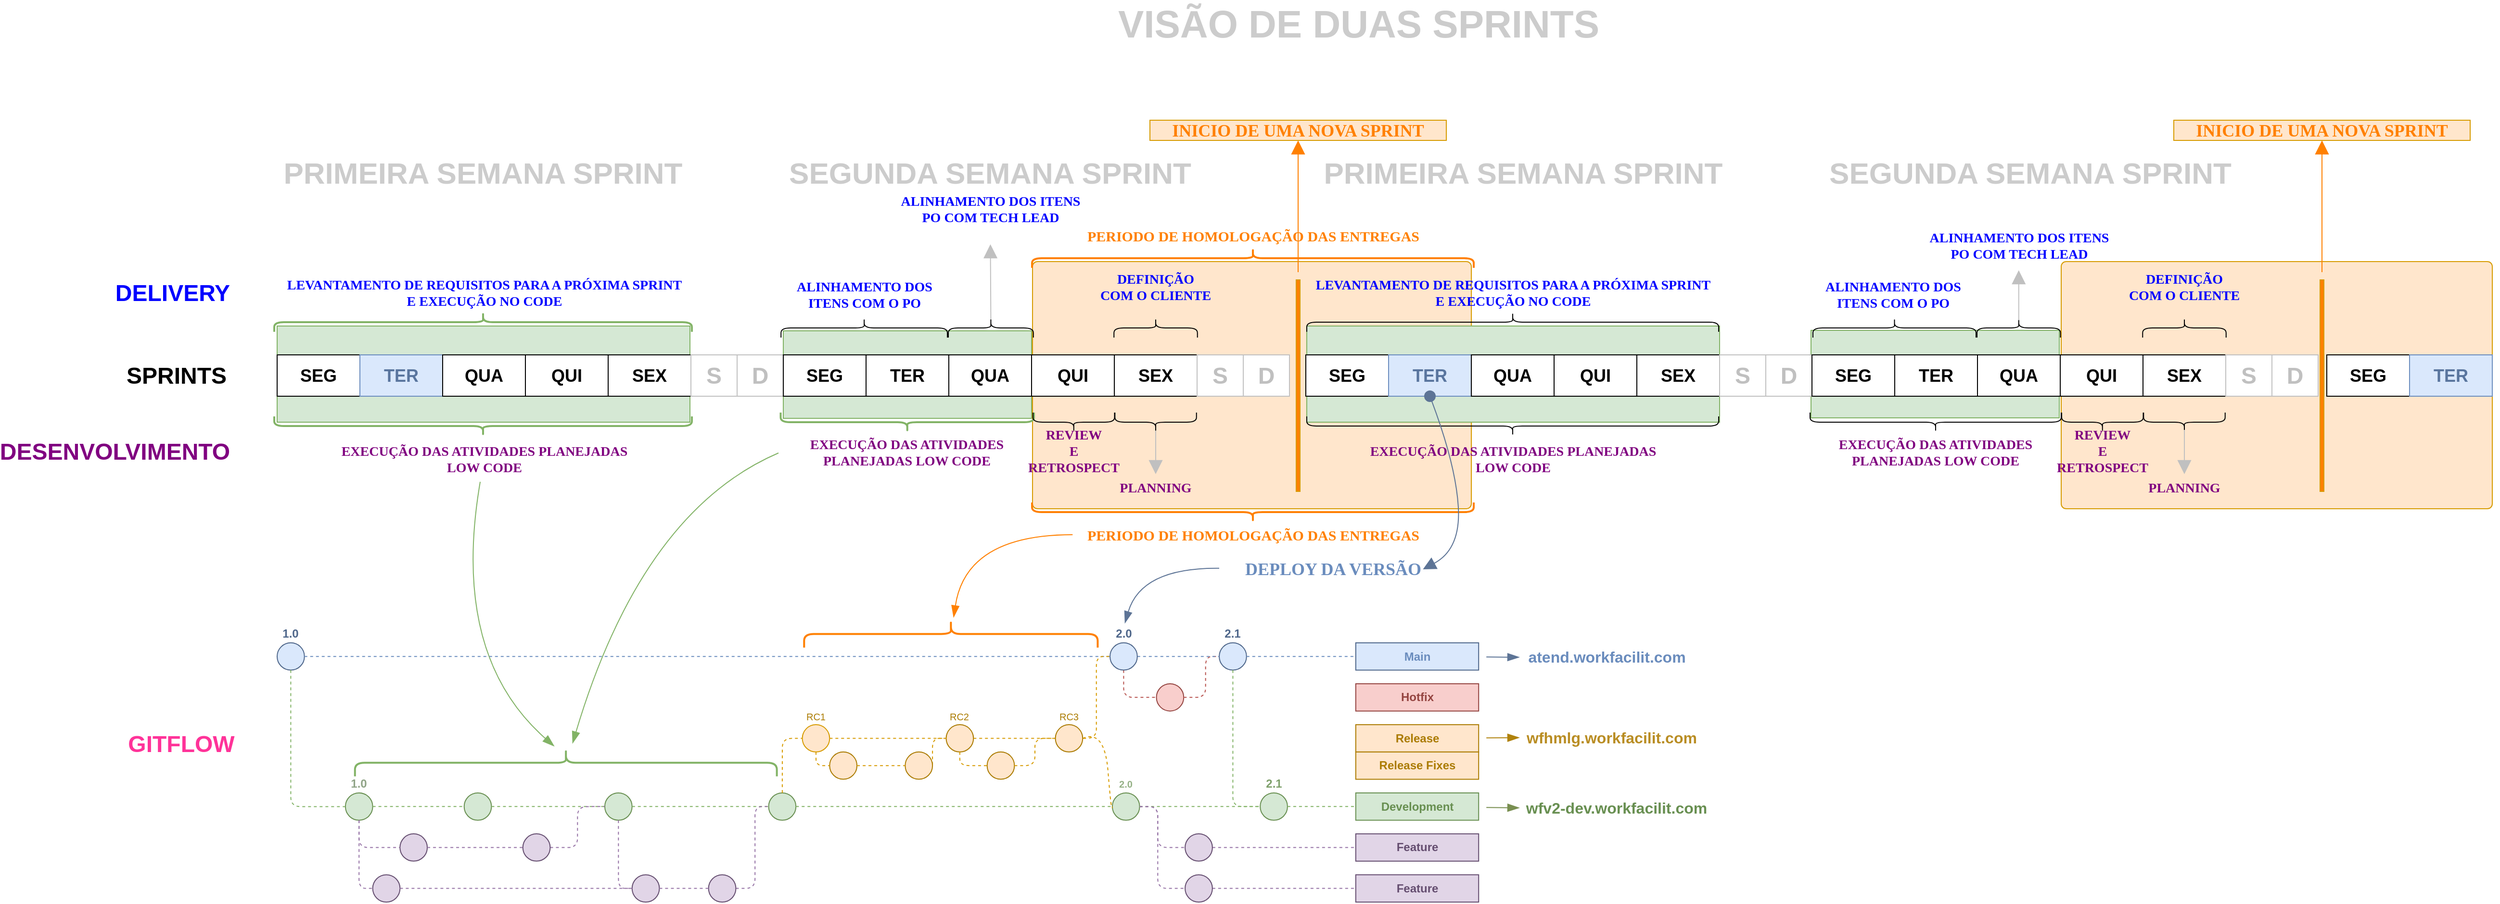 <mxfile version="24.8.3">
  <diagram id="oGafbAcCa5iELa0UqnxN" name="Página-1">
    <mxGraphModel dx="3494" dy="1786" grid="0" gridSize="10" guides="1" tooltips="1" connect="1" arrows="1" fold="1" page="0" pageScale="1" pageWidth="827" pageHeight="1169" math="0" shadow="0">
      <root>
        <mxCell id="0" />
        <mxCell id="1" parent="0" />
        <mxCell id="vrl-d6jx1UkecNSw_0BC-3" value="" style="rounded=0;whiteSpace=wrap;html=1;fillColor=#d5e8d4;strokeColor=#82b366;" parent="1" vertex="1">
          <mxGeometry x="292" y="308" width="258" height="91" as="geometry" />
        </mxCell>
        <mxCell id="vrl-d6jx1UkecNSw_0BC-2" value="" style="rounded=0;whiteSpace=wrap;html=1;fillColor=#d5e8d4;strokeColor=#82b366;" parent="1" vertex="1">
          <mxGeometry x="-234" y="303" width="429" height="100" as="geometry" />
        </mxCell>
        <mxCell id="5ttMIPsFpLuSvBHNL46C-2" value="" style="rounded=1;whiteSpace=wrap;html=1;fillColor=#ffe6cc;strokeColor=#d79b00;spacing=2;shadow=0;arcSize=2;" parent="1" vertex="1">
          <mxGeometry x="551" y="236" width="456" height="257" as="geometry" />
        </mxCell>
        <mxCell id="y9HkldK7X-I6-ubWGOI0-1" value="&lt;b&gt;&lt;font style=&quot;font-size: 18px;&quot;&gt;SEG&lt;/font&gt;&lt;/b&gt;" style="rounded=0;whiteSpace=wrap;html=1;" parent="1" vertex="1">
          <mxGeometry x="-234" y="333" width="86" height="43" as="geometry" />
        </mxCell>
        <mxCell id="y9HkldK7X-I6-ubWGOI0-2" value="&lt;b&gt;&lt;font color=&quot;#59759e&quot; style=&quot;font-size: 18px;&quot;&gt;TER&lt;/font&gt;&lt;/b&gt;" style="rounded=0;whiteSpace=wrap;html=1;fillColor=#dae8fc;strokeColor=#6c8ebf;" parent="1" vertex="1">
          <mxGeometry x="-148" y="333" width="86" height="43" as="geometry" />
        </mxCell>
        <mxCell id="y9HkldK7X-I6-ubWGOI0-3" value="&lt;b&gt;&lt;font style=&quot;font-size: 18px;&quot;&gt;QUA&lt;/font&gt;&lt;/b&gt;" style="rounded=0;whiteSpace=wrap;html=1;" parent="1" vertex="1">
          <mxGeometry x="-62" y="333" width="86" height="43" as="geometry" />
        </mxCell>
        <mxCell id="y9HkldK7X-I6-ubWGOI0-4" value="&lt;b&gt;&lt;font style=&quot;font-size: 18px;&quot;&gt;QUI&lt;/font&gt;&lt;/b&gt;" style="rounded=0;whiteSpace=wrap;html=1;fillColor=default;strokeColor=default;" parent="1" vertex="1">
          <mxGeometry x="24" y="333" width="86" height="43" as="geometry" />
        </mxCell>
        <mxCell id="y9HkldK7X-I6-ubWGOI0-5" value="&lt;b&gt;&lt;font style=&quot;font-size: 18px;&quot;&gt;SEX&lt;/font&gt;&lt;/b&gt;" style="rounded=0;whiteSpace=wrap;html=1;" parent="1" vertex="1">
          <mxGeometry x="110" y="333" width="86" height="43" as="geometry" />
        </mxCell>
        <mxCell id="y9HkldK7X-I6-ubWGOI0-6" value="&lt;font color=&quot;#c0c0c0&quot;&gt;&lt;b&gt;&lt;font style=&quot;font-size: 24px;&quot;&gt;S&lt;/font&gt;&lt;/b&gt;&lt;/font&gt;" style="rounded=0;whiteSpace=wrap;html=1;strokeColor=#c0c0c0;" parent="1" vertex="1">
          <mxGeometry x="196" y="333" width="48" height="43" as="geometry" />
        </mxCell>
        <mxCell id="y9HkldK7X-I6-ubWGOI0-7" value="&lt;font color=&quot;#c0c0c0&quot;&gt;&lt;b&gt;&lt;font style=&quot;font-size: 24px;&quot;&gt;D&lt;/font&gt;&lt;/b&gt;&lt;/font&gt;" style="rounded=0;whiteSpace=wrap;html=1;strokeColor=#c0c0c0;" parent="1" vertex="1">
          <mxGeometry x="244" y="333" width="48" height="43" as="geometry" />
        </mxCell>
        <mxCell id="y9HkldK7X-I6-ubWGOI0-8" value="&lt;b style=&quot;border-color: var(--border-color);&quot;&gt;&lt;font style=&quot;border-color: var(--border-color); font-size: 18px;&quot;&gt;SEG&lt;/font&gt;&lt;/b&gt;" style="rounded=0;whiteSpace=wrap;html=1;" parent="1" vertex="1">
          <mxGeometry x="292" y="333" width="86" height="43" as="geometry" />
        </mxCell>
        <mxCell id="y9HkldK7X-I6-ubWGOI0-9" value="&lt;b style=&quot;border-color: var(--border-color);&quot;&gt;&lt;font style=&quot;border-color: var(--border-color); font-size: 18px;&quot;&gt;TER&lt;/font&gt;&lt;/b&gt;" style="rounded=0;whiteSpace=wrap;html=1;" parent="1" vertex="1">
          <mxGeometry x="378" y="333" width="86" height="43" as="geometry" />
        </mxCell>
        <mxCell id="y9HkldK7X-I6-ubWGOI0-10" value="&lt;b style=&quot;border-color: var(--border-color);&quot;&gt;&lt;font style=&quot;border-color: var(--border-color); font-size: 18px;&quot;&gt;QUA&lt;/font&gt;&lt;/b&gt;" style="rounded=0;whiteSpace=wrap;html=1;" parent="1" vertex="1">
          <mxGeometry x="464" y="333" width="86" height="43" as="geometry" />
        </mxCell>
        <mxCell id="y9HkldK7X-I6-ubWGOI0-11" value="&lt;b style=&quot;border-color: var(--border-color);&quot;&gt;&lt;font style=&quot;border-color: var(--border-color); font-size: 18px;&quot;&gt;QUI&lt;/font&gt;&lt;/b&gt;" style="rounded=0;whiteSpace=wrap;html=1;" parent="1" vertex="1">
          <mxGeometry x="550" y="333" width="86" height="43" as="geometry" />
        </mxCell>
        <mxCell id="y9HkldK7X-I6-ubWGOI0-12" value="&lt;b style=&quot;border-color: var(--border-color);&quot;&gt;&lt;font style=&quot;border-color: var(--border-color); font-size: 18px;&quot;&gt;SEX&lt;/font&gt;&lt;/b&gt;" style="rounded=0;whiteSpace=wrap;html=1;" parent="1" vertex="1">
          <mxGeometry x="636" y="333" width="86" height="43" as="geometry" />
        </mxCell>
        <mxCell id="y9HkldK7X-I6-ubWGOI0-13" value="&lt;font color=&quot;#c0c0c0&quot;&gt;&lt;b&gt;&lt;font style=&quot;font-size: 24px;&quot;&gt;S&lt;/font&gt;&lt;/b&gt;&lt;/font&gt;" style="rounded=0;whiteSpace=wrap;html=1;strokeColor=#c0c0c0;" parent="1" vertex="1">
          <mxGeometry x="722" y="333" width="48" height="43" as="geometry" />
        </mxCell>
        <mxCell id="y9HkldK7X-I6-ubWGOI0-14" value="&lt;font color=&quot;#c0c0c0&quot;&gt;&lt;b&gt;&lt;font style=&quot;font-size: 24px;&quot;&gt;D&lt;/font&gt;&lt;/b&gt;&lt;/font&gt;" style="rounded=0;whiteSpace=wrap;html=1;strokeColor=#c0c0c0;" parent="1" vertex="1">
          <mxGeometry x="770" y="333" width="48" height="43" as="geometry" />
        </mxCell>
        <mxCell id="y9HkldK7X-I6-ubWGOI0-15" value="&lt;font color=&quot;#0000ff&quot; size=&quot;1&quot;&gt;&lt;b style=&quot;font-size: 24px;&quot;&gt;DELIVERY&lt;/b&gt;&lt;/font&gt;" style="text;strokeColor=none;fillColor=none;html=1;align=center;verticalAlign=middle;whiteSpace=wrap;rounded=0;" parent="1" vertex="1">
          <mxGeometry x="-406" y="254" width="127" height="30" as="geometry" />
        </mxCell>
        <mxCell id="y9HkldK7X-I6-ubWGOI0-16" value="&lt;font size=&quot;1&quot;&gt;&lt;b style=&quot;font-size: 24px;&quot;&gt;SPRINTS&lt;/b&gt;&lt;/font&gt;" style="text;strokeColor=none;fillColor=none;html=1;align=center;verticalAlign=middle;whiteSpace=wrap;rounded=0;" parent="1" vertex="1">
          <mxGeometry x="-402" y="339.5" width="127" height="30" as="geometry" />
        </mxCell>
        <mxCell id="y9HkldK7X-I6-ubWGOI0-17" value="&lt;font color=&quot;#800080&quot; size=&quot;1&quot;&gt;&lt;b style=&quot;font-size: 24px;&quot;&gt;DESENVOLVIMENTO&lt;/b&gt;&lt;/font&gt;" style="text;strokeColor=none;fillColor=none;html=1;align=center;verticalAlign=middle;whiteSpace=wrap;rounded=0;" parent="1" vertex="1">
          <mxGeometry x="-466" y="418.5" width="127" height="30" as="geometry" />
        </mxCell>
        <mxCell id="y9HkldK7X-I6-ubWGOI0-18" value="" style="shape=curlyBracket;whiteSpace=wrap;html=1;rounded=1;labelPosition=left;verticalLabelPosition=middle;align=right;verticalAlign=middle;rotation=90;strokeWidth=2;strokeColor=#82b366;" parent="1" vertex="1">
          <mxGeometry x="-30" y="82" width="20" height="434" as="geometry" />
        </mxCell>
        <mxCell id="y9HkldK7X-I6-ubWGOI0-19" value="" style="shape=curlyBracket;whiteSpace=wrap;html=1;rounded=1;labelPosition=left;verticalLabelPosition=middle;align=right;verticalAlign=middle;rotation=-90;strokeWidth=2;strokeColor=#82b366;" parent="1" vertex="1">
          <mxGeometry x="-30" y="190" width="20" height="434" as="geometry" />
        </mxCell>
        <mxCell id="TZ2Lx0SJ4WQSVINe1-hY-158" style="edgeStyle=none;curved=1;rounded=0;orthogonalLoop=1;jettySize=auto;html=1;endArrow=blockThin;startSize=10;endSize=10;sourcePerimeterSpacing=8;targetPerimeterSpacing=8;strokeColor=#82b366;endFill=1;" parent="1" source="y9HkldK7X-I6-ubWGOI0-20" edge="1">
          <mxGeometry relative="1" as="geometry">
            <Array as="points">
              <mxPoint x="-54" y="645" />
            </Array>
            <mxPoint x="54" y="740" as="targetPoint" />
          </mxGeometry>
        </mxCell>
        <mxCell id="y9HkldK7X-I6-ubWGOI0-20" value="&lt;font color=&quot;#800080&quot; face=&quot;Tahoma&quot; size=&quot;1&quot;&gt;&lt;b style=&quot;font-size: 14px;&quot;&gt;EXECUÇÃO DAS ATIVIDADES PLANEJADAS LOW CODE&lt;/b&gt;&lt;/font&gt;" style="text;html=1;strokeColor=none;fillColor=none;align=center;verticalAlign=middle;whiteSpace=wrap;rounded=0;" parent="1" vertex="1">
          <mxGeometry x="-186.5" y="427" width="335" height="30" as="geometry" />
        </mxCell>
        <mxCell id="y9HkldK7X-I6-ubWGOI0-21" value="&lt;font color=&quot;#0000ff&quot; style=&quot;font-size: 14px;&quot; face=&quot;Tahoma&quot;&gt;&lt;b&gt;ALINHAMENTO DOS ITENS COM O PO&lt;/b&gt;&lt;/font&gt;&lt;font color=&quot;#0000ff&quot; style=&quot;font-size: 14px;&quot; face=&quot;Tahoma&quot;&gt;&lt;b&gt;&lt;br&gt;&lt;/b&gt;&lt;/font&gt;" style="text;html=1;strokeColor=none;fillColor=none;align=center;verticalAlign=middle;whiteSpace=wrap;rounded=0;" parent="1" vertex="1">
          <mxGeometry x="293" y="256" width="167" height="30" as="geometry" />
        </mxCell>
        <mxCell id="y9HkldK7X-I6-ubWGOI0-23" value="" style="shape=curlyBracket;whiteSpace=wrap;html=1;rounded=1;labelPosition=left;verticalLabelPosition=middle;align=right;verticalAlign=middle;rotation=90;" parent="1" vertex="1">
          <mxGeometry x="366.06" y="218.56" width="20" height="172.88" as="geometry" />
        </mxCell>
        <mxCell id="y9HkldK7X-I6-ubWGOI0-31" style="edgeStyle=none;curved=1;rounded=0;orthogonalLoop=1;jettySize=auto;html=1;exitX=0.1;exitY=0.5;exitDx=0;exitDy=0;exitPerimeter=0;endArrow=block;startSize=12;endSize=12;sourcePerimeterSpacing=8;targetPerimeterSpacing=8;endFill=1;strokeColor=#c0c0c0;" parent="1" source="y9HkldK7X-I6-ubWGOI0-24" target="y9HkldK7X-I6-ubWGOI0-30" edge="1">
          <mxGeometry relative="1" as="geometry" />
        </mxCell>
        <mxCell id="y9HkldK7X-I6-ubWGOI0-24" value="" style="shape=curlyBracket;whiteSpace=wrap;html=1;rounded=1;labelPosition=left;verticalLabelPosition=middle;align=right;verticalAlign=middle;rotation=90;" parent="1" vertex="1">
          <mxGeometry x="497.7" y="260.82" width="20" height="88.38" as="geometry" />
        </mxCell>
        <mxCell id="y9HkldK7X-I6-ubWGOI0-26" value="" style="shape=curlyBracket;whiteSpace=wrap;html=1;rounded=1;labelPosition=left;verticalLabelPosition=middle;align=right;verticalAlign=middle;rotation=90;" parent="1" vertex="1">
          <mxGeometry x="669" y="261.62" width="20" height="86.75" as="geometry" />
        </mxCell>
        <mxCell id="y9HkldK7X-I6-ubWGOI0-27" value="" style="shape=curlyBracket;whiteSpace=wrap;html=1;rounded=1;labelPosition=left;verticalLabelPosition=middle;align=right;verticalAlign=middle;rotation=-90;strokeColor=#82b366;strokeWidth=2;" parent="1" vertex="1">
          <mxGeometry x="410.87" y="271.38" width="20" height="263.25" as="geometry" />
        </mxCell>
        <mxCell id="TZ2Lx0SJ4WQSVINe1-hY-159" style="edgeStyle=none;curved=1;rounded=0;orthogonalLoop=1;jettySize=auto;html=1;endArrow=blockThin;startSize=10;endSize=10;sourcePerimeterSpacing=8;targetPerimeterSpacing=8;strokeColor=#82b366;endFill=1;exitX=0;exitY=0.5;exitDx=0;exitDy=0;" parent="1" source="y9HkldK7X-I6-ubWGOI0-28" edge="1">
          <mxGeometry relative="1" as="geometry">
            <Array as="points">
              <mxPoint x="145" y="496" />
            </Array>
            <mxPoint x="73" y="737" as="targetPoint" />
          </mxGeometry>
        </mxCell>
        <mxCell id="y9HkldK7X-I6-ubWGOI0-28" value="&lt;font color=&quot;#800080&quot; face=&quot;Tahoma&quot; size=&quot;1&quot;&gt;&lt;b style=&quot;font-size: 14px;&quot;&gt;EXECUÇÃO DAS ATIVIDADES PLANEJADAS LOW CODE&lt;/b&gt;&lt;/font&gt;" style="text;html=1;strokeColor=none;fillColor=none;align=center;verticalAlign=middle;whiteSpace=wrap;rounded=0;" parent="1" vertex="1">
          <mxGeometry x="287" y="420" width="267" height="30" as="geometry" />
        </mxCell>
        <mxCell id="y9HkldK7X-I6-ubWGOI0-29" value="&lt;font color=&quot;#0000ff&quot; face=&quot;Tahoma&quot; size=&quot;1&quot;&gt;&lt;b style=&quot;font-size: 14px;&quot;&gt;LEVANTAMENTO DE REQUISITOS PARA A PRÓXIMA SPRINT E EXECUÇÃO NO CODE&lt;/b&gt;&lt;/font&gt;" style="text;html=1;strokeColor=none;fillColor=none;align=center;verticalAlign=middle;whiteSpace=wrap;rounded=0;" parent="1" vertex="1">
          <mxGeometry x="-230.5" y="254" width="423" height="30" as="geometry" />
        </mxCell>
        <mxCell id="y9HkldK7X-I6-ubWGOI0-30" value="&lt;font color=&quot;#0000ff&quot; style=&quot;font-size: 14px;&quot; face=&quot;Tahoma&quot;&gt;&lt;b&gt;ALINHAMENTO DOS ITENS PO COM TECH LEAD&lt;br&gt;&lt;/b&gt;&lt;/font&gt;" style="text;html=1;strokeColor=none;fillColor=none;align=center;verticalAlign=middle;whiteSpace=wrap;rounded=0;" parent="1" vertex="1">
          <mxGeometry x="404.75" y="153" width="204.5" height="57" as="geometry" />
        </mxCell>
        <mxCell id="y9HkldK7X-I6-ubWGOI0-34" value="&lt;font style=&quot;font-size: 14px;&quot; color=&quot;#0000ff&quot; face=&quot;Tahoma&quot;&gt;&lt;b&gt;DEFINIÇÃO COM O CLIENTE&lt;br&gt;&lt;/b&gt;&lt;/font&gt;" style="text;html=1;strokeColor=none;fillColor=none;align=center;verticalAlign=middle;whiteSpace=wrap;rounded=0;" parent="1" vertex="1">
          <mxGeometry x="620.25" y="234" width="117.5" height="57" as="geometry" />
        </mxCell>
        <mxCell id="y9HkldK7X-I6-ubWGOI0-36" value="" style="shape=curlyBracket;whiteSpace=wrap;html=1;rounded=1;labelPosition=left;verticalLabelPosition=middle;align=right;verticalAlign=middle;rotation=-90;" parent="1" vertex="1">
          <mxGeometry x="583.88" y="360.63" width="20" height="84.75" as="geometry" />
        </mxCell>
        <mxCell id="y9HkldK7X-I6-ubWGOI0-37" value="&lt;font color=&quot;#800080&quot; style=&quot;font-size: 14px;&quot; face=&quot;Tahoma&quot;&gt;&lt;b&gt;REVIEW&lt;br&gt;E&lt;br&gt;RETROSPECT&lt;br&gt;&lt;/b&gt;&lt;/font&gt;" style="text;html=1;strokeColor=none;fillColor=none;align=center;verticalAlign=middle;whiteSpace=wrap;rounded=0;" parent="1" vertex="1">
          <mxGeometry x="535.13" y="405" width="117.5" height="57" as="geometry" />
        </mxCell>
        <mxCell id="y9HkldK7X-I6-ubWGOI0-40" style="edgeStyle=none;curved=1;rounded=0;orthogonalLoop=1;jettySize=auto;html=1;exitX=0.1;exitY=0.5;exitDx=0;exitDy=0;exitPerimeter=0;entryX=0.5;entryY=0;entryDx=0;entryDy=0;endArrow=block;startSize=12;endSize=12;sourcePerimeterSpacing=8;targetPerimeterSpacing=8;endFill=1;strokeColor=#c0c0c0;" parent="1" source="y9HkldK7X-I6-ubWGOI0-38" target="y9HkldK7X-I6-ubWGOI0-39" edge="1">
          <mxGeometry relative="1" as="geometry" />
        </mxCell>
        <mxCell id="y9HkldK7X-I6-ubWGOI0-38" value="" style="shape=curlyBracket;whiteSpace=wrap;html=1;rounded=1;labelPosition=left;verticalLabelPosition=middle;align=right;verticalAlign=middle;rotation=-90;" parent="1" vertex="1">
          <mxGeometry x="669" y="360.63" width="20" height="84.75" as="geometry" />
        </mxCell>
        <mxCell id="y9HkldK7X-I6-ubWGOI0-39" value="&lt;font color=&quot;#800080&quot; size=&quot;1&quot; face=&quot;Tahoma&quot;&gt;&lt;b style=&quot;font-size: 14px;&quot;&gt;PLANNING&lt;/b&gt;&lt;/font&gt;" style="text;html=1;strokeColor=none;fillColor=none;align=center;verticalAlign=middle;whiteSpace=wrap;rounded=0;" parent="1" vertex="1">
          <mxGeometry x="620.25" y="457" width="117.5" height="30.5" as="geometry" />
        </mxCell>
        <mxCell id="y9HkldK7X-I6-ubWGOI0-75" value="" style="group;strokeColor=none;" parent="1" vertex="1" connectable="0">
          <mxGeometry x="835" y="234" width="1240" height="259" as="geometry" />
        </mxCell>
        <mxCell id="WsgWxkUy3aALkAvE0hhv-11" value="" style="rounded=1;whiteSpace=wrap;html=1;fillColor=#ffe6cc;strokeColor=#d79b00;spacing=2;shadow=0;arcSize=2;" parent="y9HkldK7X-I6-ubWGOI0-75" vertex="1">
          <mxGeometry x="785" y="2" width="448" height="257" as="geometry" />
        </mxCell>
        <mxCell id="WsgWxkUy3aALkAvE0hhv-10" value="" style="rounded=0;whiteSpace=wrap;html=1;fillColor=#d5e8d4;strokeColor=#82b366;" parent="y9HkldK7X-I6-ubWGOI0-75" vertex="1">
          <mxGeometry x="525" y="73.5" width="258" height="91" as="geometry" />
        </mxCell>
        <mxCell id="WsgWxkUy3aALkAvE0hhv-9" value="" style="rounded=0;whiteSpace=wrap;html=1;fillColor=#d5e8d4;strokeColor=#82b366;" parent="y9HkldK7X-I6-ubWGOI0-75" vertex="1">
          <mxGeometry x="1" y="69" width="429" height="100" as="geometry" />
        </mxCell>
        <mxCell id="y9HkldK7X-I6-ubWGOI0-44" value="&lt;b style=&quot;border-color: var(--border-color);&quot;&gt;&lt;font style=&quot;border-color: var(--border-color); font-size: 18px;&quot;&gt;SEG&lt;/font&gt;&lt;/b&gt;" style="rounded=0;whiteSpace=wrap;html=1;" parent="y9HkldK7X-I6-ubWGOI0-75" vertex="1">
          <mxGeometry y="99" width="86" height="43" as="geometry" />
        </mxCell>
        <mxCell id="y9HkldK7X-I6-ubWGOI0-45" value="&lt;b style=&quot;border-color: var(--border-color);&quot;&gt;&lt;font color=&quot;#59759e&quot; style=&quot;border-color: var(--border-color); font-size: 18px;&quot;&gt;TER&lt;/font&gt;&lt;/b&gt;" style="rounded=0;whiteSpace=wrap;html=1;fillColor=#dae8fc;strokeColor=#6c8ebf;" parent="y9HkldK7X-I6-ubWGOI0-75" vertex="1">
          <mxGeometry x="86" y="99" width="86" height="43" as="geometry" />
        </mxCell>
        <mxCell id="y9HkldK7X-I6-ubWGOI0-46" value="&lt;b style=&quot;border-color: var(--border-color);&quot;&gt;&lt;font style=&quot;border-color: var(--border-color); font-size: 18px;&quot;&gt;QUA&lt;/font&gt;&lt;/b&gt;" style="rounded=0;whiteSpace=wrap;html=1;" parent="y9HkldK7X-I6-ubWGOI0-75" vertex="1">
          <mxGeometry x="172" y="99" width="86" height="43" as="geometry" />
        </mxCell>
        <mxCell id="y9HkldK7X-I6-ubWGOI0-47" value="&lt;b style=&quot;border-color: var(--border-color);&quot;&gt;&lt;font style=&quot;border-color: var(--border-color); font-size: 18px;&quot;&gt;QUI&lt;/font&gt;&lt;/b&gt;" style="rounded=0;whiteSpace=wrap;html=1;" parent="y9HkldK7X-I6-ubWGOI0-75" vertex="1">
          <mxGeometry x="258" y="99" width="86" height="43" as="geometry" />
        </mxCell>
        <mxCell id="y9HkldK7X-I6-ubWGOI0-48" value="&lt;b style=&quot;border-color: var(--border-color);&quot;&gt;&lt;font style=&quot;border-color: var(--border-color); font-size: 18px;&quot;&gt;SEX&lt;/font&gt;&lt;/b&gt;" style="rounded=0;whiteSpace=wrap;html=1;" parent="y9HkldK7X-I6-ubWGOI0-75" vertex="1">
          <mxGeometry x="344" y="99" width="86" height="43" as="geometry" />
        </mxCell>
        <mxCell id="y9HkldK7X-I6-ubWGOI0-49" value="&lt;font color=&quot;#c0c0c0&quot;&gt;&lt;b&gt;&lt;font style=&quot;font-size: 24px;&quot;&gt;S&lt;/font&gt;&lt;/b&gt;&lt;/font&gt;" style="rounded=0;whiteSpace=wrap;html=1;strokeColor=#c0c0c0;" parent="y9HkldK7X-I6-ubWGOI0-75" vertex="1">
          <mxGeometry x="430" y="99" width="48" height="43" as="geometry" />
        </mxCell>
        <mxCell id="y9HkldK7X-I6-ubWGOI0-50" value="&lt;font color=&quot;#c0c0c0&quot;&gt;&lt;b&gt;&lt;font style=&quot;font-size: 24px;&quot;&gt;D&lt;/font&gt;&lt;/b&gt;&lt;/font&gt;" style="rounded=0;whiteSpace=wrap;html=1;strokeColor=#c0c0c0;" parent="y9HkldK7X-I6-ubWGOI0-75" vertex="1">
          <mxGeometry x="478" y="99" width="48" height="43" as="geometry" />
        </mxCell>
        <mxCell id="y9HkldK7X-I6-ubWGOI0-51" value="&lt;b style=&quot;border-color: var(--border-color);&quot;&gt;&lt;font style=&quot;border-color: var(--border-color); font-size: 18px;&quot;&gt;SEG&lt;/font&gt;&lt;/b&gt;" style="rounded=0;whiteSpace=wrap;html=1;" parent="y9HkldK7X-I6-ubWGOI0-75" vertex="1">
          <mxGeometry x="526" y="99" width="86" height="43" as="geometry" />
        </mxCell>
        <mxCell id="y9HkldK7X-I6-ubWGOI0-52" value="&lt;b style=&quot;border-color: var(--border-color);&quot;&gt;&lt;font style=&quot;border-color: var(--border-color); font-size: 18px;&quot;&gt;TER&lt;/font&gt;&lt;/b&gt;" style="rounded=0;whiteSpace=wrap;html=1;" parent="y9HkldK7X-I6-ubWGOI0-75" vertex="1">
          <mxGeometry x="612" y="99" width="86" height="43" as="geometry" />
        </mxCell>
        <mxCell id="y9HkldK7X-I6-ubWGOI0-53" value="&lt;b style=&quot;border-color: var(--border-color);&quot;&gt;&lt;font style=&quot;border-color: var(--border-color); font-size: 18px;&quot;&gt;QUA&lt;/font&gt;&lt;/b&gt;" style="rounded=0;whiteSpace=wrap;html=1;" parent="y9HkldK7X-I6-ubWGOI0-75" vertex="1">
          <mxGeometry x="698" y="99" width="86" height="43" as="geometry" />
        </mxCell>
        <mxCell id="y9HkldK7X-I6-ubWGOI0-54" value="&lt;b style=&quot;border-color: var(--border-color);&quot;&gt;&lt;font style=&quot;border-color: var(--border-color); font-size: 18px;&quot;&gt;QUI&lt;/font&gt;&lt;/b&gt;" style="rounded=0;whiteSpace=wrap;html=1;" parent="y9HkldK7X-I6-ubWGOI0-75" vertex="1">
          <mxGeometry x="784" y="99" width="86" height="43" as="geometry" />
        </mxCell>
        <mxCell id="y9HkldK7X-I6-ubWGOI0-55" value="&lt;b style=&quot;border-color: var(--border-color);&quot;&gt;&lt;font style=&quot;border-color: var(--border-color); font-size: 18px;&quot;&gt;SEX&lt;/font&gt;&lt;/b&gt;" style="rounded=0;whiteSpace=wrap;html=1;" parent="y9HkldK7X-I6-ubWGOI0-75" vertex="1">
          <mxGeometry x="870" y="99" width="86" height="43" as="geometry" />
        </mxCell>
        <mxCell id="y9HkldK7X-I6-ubWGOI0-56" value="&lt;font color=&quot;#c0c0c0&quot;&gt;&lt;b&gt;&lt;font style=&quot;font-size: 24px;&quot;&gt;S&lt;/font&gt;&lt;/b&gt;&lt;/font&gt;" style="rounded=0;whiteSpace=wrap;html=1;strokeColor=#c0c0c0;" parent="y9HkldK7X-I6-ubWGOI0-75" vertex="1">
          <mxGeometry x="956" y="99" width="48" height="43" as="geometry" />
        </mxCell>
        <mxCell id="y9HkldK7X-I6-ubWGOI0-57" value="&lt;font color=&quot;#c0c0c0&quot;&gt;&lt;b&gt;&lt;font style=&quot;font-size: 24px;&quot;&gt;D&lt;/font&gt;&lt;/b&gt;&lt;/font&gt;" style="rounded=0;whiteSpace=wrap;html=1;strokeColor=#c0c0c0;" parent="y9HkldK7X-I6-ubWGOI0-75" vertex="1">
          <mxGeometry x="1004" y="99" width="48" height="43" as="geometry" />
        </mxCell>
        <mxCell id="y9HkldK7X-I6-ubWGOI0-58" value="" style="shape=curlyBracket;whiteSpace=wrap;html=1;rounded=1;labelPosition=left;verticalLabelPosition=middle;align=right;verticalAlign=middle;rotation=90;" parent="y9HkldK7X-I6-ubWGOI0-75" vertex="1">
          <mxGeometry x="205" y="-149" width="20" height="428" as="geometry" />
        </mxCell>
        <mxCell id="y9HkldK7X-I6-ubWGOI0-59" value="" style="shape=curlyBracket;whiteSpace=wrap;html=1;rounded=1;labelPosition=left;verticalLabelPosition=middle;align=right;verticalAlign=middle;rotation=-90;" parent="y9HkldK7X-I6-ubWGOI0-75" vertex="1">
          <mxGeometry x="205" y="-41" width="20" height="428" as="geometry" />
        </mxCell>
        <mxCell id="y9HkldK7X-I6-ubWGOI0-61" value="&lt;font color=&quot;#0000ff&quot; style=&quot;font-size: 14px;&quot; face=&quot;Tahoma&quot;&gt;&lt;b&gt;ALINHAMENTO DOS ITENS COM O PO&lt;/b&gt;&lt;/font&gt;&lt;font color=&quot;#0000ff&quot; style=&quot;font-size: 14px;&quot; face=&quot;Tahoma&quot;&gt;&lt;b&gt;&lt;br&gt;&lt;/b&gt;&lt;/font&gt;" style="text;html=1;strokeColor=none;fillColor=none;align=center;verticalAlign=middle;whiteSpace=wrap;rounded=0;" parent="y9HkldK7X-I6-ubWGOI0-75" vertex="1">
          <mxGeometry x="527" y="22" width="167" height="30" as="geometry" />
        </mxCell>
        <mxCell id="y9HkldK7X-I6-ubWGOI0-62" value="" style="shape=curlyBracket;whiteSpace=wrap;html=1;rounded=1;labelPosition=left;verticalLabelPosition=middle;align=right;verticalAlign=middle;rotation=90;" parent="y9HkldK7X-I6-ubWGOI0-75" vertex="1">
          <mxGeometry x="601.75" y="-13.75" width="20" height="169.5" as="geometry" />
        </mxCell>
        <mxCell id="y9HkldK7X-I6-ubWGOI0-64" value="" style="shape=curlyBracket;whiteSpace=wrap;html=1;rounded=1;labelPosition=left;verticalLabelPosition=middle;align=right;verticalAlign=middle;rotation=90;" parent="y9HkldK7X-I6-ubWGOI0-75" vertex="1">
          <mxGeometry x="730.88" y="27.63" width="20" height="86.75" as="geometry" />
        </mxCell>
        <mxCell id="y9HkldK7X-I6-ubWGOI0-65" value="" style="shape=curlyBracket;whiteSpace=wrap;html=1;rounded=1;labelPosition=left;verticalLabelPosition=middle;align=right;verticalAlign=middle;rotation=90;" parent="y9HkldK7X-I6-ubWGOI0-75" vertex="1">
          <mxGeometry x="903" y="27.62" width="20" height="86.75" as="geometry" />
        </mxCell>
        <mxCell id="y9HkldK7X-I6-ubWGOI0-66" value="" style="shape=curlyBracket;whiteSpace=wrap;html=1;rounded=1;labelPosition=left;verticalLabelPosition=middle;align=right;verticalAlign=middle;rotation=-90;" parent="y9HkldK7X-I6-ubWGOI0-75" vertex="1">
          <mxGeometry x="644.5" y="38.5" width="20" height="261" as="geometry" />
        </mxCell>
        <mxCell id="y9HkldK7X-I6-ubWGOI0-67" value="&lt;font color=&quot;#800080&quot; face=&quot;Tahoma&quot; size=&quot;1&quot;&gt;&lt;b style=&quot;font-size: 14px;&quot;&gt;EXECUÇÃO DAS ATIVIDADES PLANEJADAS LOW CODE&lt;/b&gt;&lt;/font&gt;" style="text;html=1;strokeColor=none;fillColor=none;align=center;verticalAlign=middle;whiteSpace=wrap;rounded=0;" parent="y9HkldK7X-I6-ubWGOI0-75" vertex="1">
          <mxGeometry x="521" y="186" width="267" height="30" as="geometry" />
        </mxCell>
        <mxCell id="y9HkldK7X-I6-ubWGOI0-68" value="&lt;font color=&quot;#0000ff&quot; face=&quot;Tahoma&quot; size=&quot;1&quot;&gt;&lt;b style=&quot;font-size: 14px;&quot;&gt;LEVANTAMENTO DE REQUISITOS PARA A PRÓXIMA SPRINT E EXECUÇÃO NO CODE&lt;/b&gt;&lt;/font&gt;" style="text;html=1;strokeColor=none;fillColor=none;align=center;verticalAlign=middle;whiteSpace=wrap;rounded=0;" parent="y9HkldK7X-I6-ubWGOI0-75" vertex="1">
          <mxGeometry x="3.5" y="20" width="423" height="30" as="geometry" />
        </mxCell>
        <mxCell id="y9HkldK7X-I6-ubWGOI0-69" value="&lt;font style=&quot;font-size: 14px;&quot; color=&quot;#0000ff&quot; face=&quot;Tahoma&quot;&gt;&lt;b&gt;DEFINIÇÃO COM O CLIENTE&lt;br&gt;&lt;/b&gt;&lt;/font&gt;" style="text;html=1;strokeColor=none;fillColor=none;align=center;verticalAlign=middle;whiteSpace=wrap;rounded=0;" parent="y9HkldK7X-I6-ubWGOI0-75" vertex="1">
          <mxGeometry x="854.25" width="117.5" height="57" as="geometry" />
        </mxCell>
        <mxCell id="y9HkldK7X-I6-ubWGOI0-70" value="" style="shape=curlyBracket;whiteSpace=wrap;html=1;rounded=1;labelPosition=left;verticalLabelPosition=middle;align=right;verticalAlign=middle;rotation=-90;" parent="y9HkldK7X-I6-ubWGOI0-75" vertex="1">
          <mxGeometry x="817.88" y="126.63" width="20" height="84.75" as="geometry" />
        </mxCell>
        <mxCell id="y9HkldK7X-I6-ubWGOI0-71" value="&lt;font color=&quot;#800080&quot; style=&quot;font-size: 14px;&quot; face=&quot;Tahoma&quot;&gt;&lt;b&gt;REVIEW&lt;br&gt;E&lt;br&gt;RETROSPECT&lt;br&gt;&lt;/b&gt;&lt;/font&gt;" style="text;html=1;strokeColor=none;fillColor=none;align=center;verticalAlign=middle;whiteSpace=wrap;rounded=0;" parent="y9HkldK7X-I6-ubWGOI0-75" vertex="1">
          <mxGeometry x="769.13" y="171" width="117.5" height="57" as="geometry" />
        </mxCell>
        <mxCell id="y9HkldK7X-I6-ubWGOI0-73" value="" style="shape=curlyBracket;whiteSpace=wrap;html=1;rounded=1;labelPosition=left;verticalLabelPosition=middle;align=right;verticalAlign=middle;rotation=-90;" parent="y9HkldK7X-I6-ubWGOI0-75" vertex="1">
          <mxGeometry x="903" y="126.63" width="20" height="84.75" as="geometry" />
        </mxCell>
        <mxCell id="y9HkldK7X-I6-ubWGOI0-74" value="&lt;font color=&quot;#800080&quot; size=&quot;1&quot; face=&quot;Tahoma&quot;&gt;&lt;b style=&quot;font-size: 14px;&quot;&gt;PLANNING&lt;/b&gt;&lt;/font&gt;" style="text;html=1;strokeColor=none;fillColor=none;align=center;verticalAlign=middle;whiteSpace=wrap;rounded=0;" parent="y9HkldK7X-I6-ubWGOI0-75" vertex="1">
          <mxGeometry x="854.25" y="223" width="117.5" height="30.5" as="geometry" />
        </mxCell>
        <mxCell id="y9HkldK7X-I6-ubWGOI0-72" style="edgeStyle=none;curved=1;rounded=0;orthogonalLoop=1;jettySize=auto;html=1;exitX=0.1;exitY=0.5;exitDx=0;exitDy=0;exitPerimeter=0;entryX=0.5;entryY=0;entryDx=0;entryDy=0;endArrow=block;startSize=12;endSize=12;sourcePerimeterSpacing=8;targetPerimeterSpacing=8;endFill=1;strokeColor=#c0c0c0;" parent="y9HkldK7X-I6-ubWGOI0-75" source="y9HkldK7X-I6-ubWGOI0-73" target="y9HkldK7X-I6-ubWGOI0-74" edge="1">
          <mxGeometry relative="1" as="geometry" />
        </mxCell>
        <mxCell id="y9HkldK7X-I6-ubWGOI0-60" value="&lt;font color=&quot;#800080&quot; face=&quot;Tahoma&quot; size=&quot;1&quot;&gt;&lt;b style=&quot;font-size: 14px;&quot;&gt;EXECUÇÃO DAS ATIVIDADES PLANEJADAS LOW CODE&lt;/b&gt;&lt;/font&gt;" style="text;html=1;strokeColor=none;fillColor=none;align=center;verticalAlign=middle;whiteSpace=wrap;rounded=0;" parent="y9HkldK7X-I6-ubWGOI0-75" vertex="1">
          <mxGeometry x="47.5" y="193" width="335" height="30" as="geometry" />
        </mxCell>
        <mxCell id="WsgWxkUy3aALkAvE0hhv-20" value="&lt;b style=&quot;border-color: var(--border-color);&quot;&gt;&lt;font style=&quot;border-color: var(--border-color); font-size: 18px;&quot;&gt;SEG&lt;/font&gt;&lt;/b&gt;" style="rounded=0;whiteSpace=wrap;html=1;" parent="y9HkldK7X-I6-ubWGOI0-75" vertex="1">
          <mxGeometry x="1061" y="99" width="86" height="43" as="geometry" />
        </mxCell>
        <mxCell id="WsgWxkUy3aALkAvE0hhv-21" value="&lt;b style=&quot;border-color: var(--border-color);&quot;&gt;&lt;font color=&quot;#59759e&quot; style=&quot;border-color: var(--border-color); font-size: 18px;&quot;&gt;TER&lt;/font&gt;&lt;/b&gt;" style="rounded=0;whiteSpace=wrap;html=1;fillColor=#dae8fc;strokeColor=#6c8ebf;" parent="y9HkldK7X-I6-ubWGOI0-75" vertex="1">
          <mxGeometry x="1147" y="99" width="86" height="43" as="geometry" />
        </mxCell>
        <mxCell id="y9HkldK7X-I6-ubWGOI0-78" style="edgeStyle=none;curved=1;rounded=0;orthogonalLoop=1;jettySize=auto;html=1;entryX=0.5;entryY=1;entryDx=0;entryDy=0;endArrow=block;startSize=12;endSize=12;sourcePerimeterSpacing=8;targetPerimeterSpacing=8;endFill=1;strokeColor=#ff8000;" parent="1" source="y9HkldK7X-I6-ubWGOI0-76" target="y9HkldK7X-I6-ubWGOI0-77" edge="1">
          <mxGeometry relative="1" as="geometry" />
        </mxCell>
        <mxCell id="y9HkldK7X-I6-ubWGOI0-76" value="" style="rounded=0;whiteSpace=wrap;html=1;fillColor=#ff8000;strokeColor=#d79b00;" parent="1" vertex="1">
          <mxGeometry x="825" y="255" width="4" height="220" as="geometry" />
        </mxCell>
        <mxCell id="y9HkldK7X-I6-ubWGOI0-77" value="&lt;font style=&quot;font-size: 18px;&quot; color=&quot;#ff8000&quot; face=&quot;Tahoma&quot;&gt;&lt;b&gt;INICIO DE UMA NOVA SPRINT&lt;/b&gt;&lt;/font&gt;&lt;font style=&quot;font-size: 18px;&quot; color=&quot;#ff8000&quot; face=&quot;Tahoma&quot;&gt;&lt;b&gt;&lt;br&gt;&lt;/b&gt;&lt;/font&gt;" style="text;html=1;strokeColor=#d79b00;fillColor=#ffe6cc;align=center;verticalAlign=middle;whiteSpace=wrap;rounded=0;" parent="1" vertex="1">
          <mxGeometry x="673" y="89" width="308" height="21" as="geometry" />
        </mxCell>
        <mxCell id="y9HkldK7X-I6-ubWGOI0-79" value="" style="shape=curlyBracket;whiteSpace=wrap;html=1;rounded=1;labelPosition=left;verticalLabelPosition=middle;align=right;verticalAlign=middle;rotation=-90;strokeColor=#ff8000;strokeWidth=2;" parent="1" vertex="1">
          <mxGeometry x="770" y="267" width="20" height="459" as="geometry" />
        </mxCell>
        <mxCell id="y9HkldK7X-I6-ubWGOI0-81" value="&lt;font color=&quot;#0000ff&quot; style=&quot;font-size: 14px;&quot; face=&quot;Tahoma&quot;&gt;&lt;b&gt;ALINHAMENTO DOS ITENS PO COM TECH LEAD&lt;br&gt;&lt;/b&gt;&lt;/font&gt;" style="text;html=1;strokeColor=none;fillColor=none;align=center;verticalAlign=middle;whiteSpace=wrap;rounded=0;" parent="1" vertex="1">
          <mxGeometry x="1473.63" y="202" width="204.5" height="35" as="geometry" />
        </mxCell>
        <mxCell id="y9HkldK7X-I6-ubWGOI0-63" style="edgeStyle=none;curved=1;rounded=0;orthogonalLoop=1;jettySize=auto;html=1;exitX=0.1;exitY=0.5;exitDx=0;exitDy=0;exitPerimeter=0;endArrow=block;startSize=12;endSize=12;sourcePerimeterSpacing=8;targetPerimeterSpacing=8;endFill=1;strokeColor=#c0c0c0;" parent="1" source="y9HkldK7X-I6-ubWGOI0-64" target="y9HkldK7X-I6-ubWGOI0-81" edge="1">
          <mxGeometry relative="1" as="geometry">
            <mxPoint x="1576" y="245" as="targetPoint" />
          </mxGeometry>
        </mxCell>
        <mxCell id="y9HkldK7X-I6-ubWGOI0-83" value="" style="shape=curlyBracket;whiteSpace=wrap;html=1;rounded=1;labelPosition=left;verticalLabelPosition=middle;align=right;verticalAlign=middle;rotation=90;strokeColor=#ff8000;strokeWidth=2;" parent="1" vertex="1">
          <mxGeometry x="770.01" y="3" width="20" height="459" as="geometry" />
        </mxCell>
        <mxCell id="y9HkldK7X-I6-ubWGOI0-84" value="&lt;font style=&quot;font-size: 15px;&quot; color=&quot;#ff8000&quot; face=&quot;Tahoma&quot;&gt;&lt;b&gt;PERIODO DE HOMOLOGAÇÃO DAS ENTREGAS&lt;br&gt;&lt;/b&gt;&lt;/font&gt;" style="text;html=1;strokeColor=none;fillColor=none;align=center;verticalAlign=middle;whiteSpace=wrap;rounded=0;" parent="1" vertex="1">
          <mxGeometry x="600.62" y="190.5" width="358.75" height="36" as="geometry" />
        </mxCell>
        <mxCell id="TZ2Lx0SJ4WQSVINe1-hY-161" style="edgeStyle=none;curved=1;rounded=0;orthogonalLoop=1;jettySize=auto;html=1;endArrow=blockThin;startSize=10;endSize=10;sourcePerimeterSpacing=8;targetPerimeterSpacing=8;strokeColor=#ff8000;endFill=1;" parent="1" source="y9HkldK7X-I6-ubWGOI0-80" edge="1">
          <mxGeometry relative="1" as="geometry">
            <Array as="points">
              <mxPoint x="482" y="520" />
            </Array>
            <mxPoint x="469" y="606" as="targetPoint" />
          </mxGeometry>
        </mxCell>
        <mxCell id="y9HkldK7X-I6-ubWGOI0-80" value="&lt;font style=&quot;font-size: 15px;&quot; color=&quot;#ff8000&quot; face=&quot;Tahoma&quot;&gt;&lt;b&gt;PERIODO DE HOMOLOGAÇÃO DAS ENTREGAS&lt;br&gt;&lt;/b&gt;&lt;/font&gt;" style="text;html=1;strokeColor=none;fillColor=none;align=center;verticalAlign=middle;whiteSpace=wrap;rounded=0;" parent="1" vertex="1">
          <mxGeometry x="600.63" y="502" width="358.75" height="36" as="geometry" />
        </mxCell>
        <mxCell id="TZ2Lx0SJ4WQSVINe1-hY-162" style="edgeStyle=none;curved=1;rounded=0;orthogonalLoop=1;jettySize=auto;html=1;endArrow=blockThin;startSize=10;endSize=10;sourcePerimeterSpacing=8;targetPerimeterSpacing=8;strokeColor=#5d7496;endFill=1;" parent="1" source="5ttMIPsFpLuSvBHNL46C-6" edge="1">
          <mxGeometry relative="1" as="geometry">
            <Array as="points">
              <mxPoint x="664" y="554" />
            </Array>
            <mxPoint x="647" y="612" as="targetPoint" />
          </mxGeometry>
        </mxCell>
        <mxCell id="5ttMIPsFpLuSvBHNL46C-6" value="&lt;div style=&quot;&quot;&gt;&lt;b style=&quot;font-family: Tahoma; background-color: initial;&quot;&gt;&lt;font style=&quot;font-size: 18px;&quot; color=&quot;#6a8cbd&quot;&gt;DEPLOY DA VERSÃO&lt;/font&gt;&lt;/b&gt;&lt;/div&gt;" style="text;html=1;strokeColor=none;fillColor=none;align=right;verticalAlign=middle;whiteSpace=wrap;rounded=0;" parent="1" vertex="1">
          <mxGeometry x="753" y="538" width="203.75" height="36" as="geometry" />
        </mxCell>
        <mxCell id="5ttMIPsFpLuSvBHNL46C-5" style="edgeStyle=none;curved=1;rounded=0;orthogonalLoop=1;jettySize=auto;html=1;exitX=0.5;exitY=1;exitDx=0;exitDy=0;endArrow=block;startSize=11;endSize=11;sourcePerimeterSpacing=8;targetPerimeterSpacing=8;entryX=1;entryY=0.5;entryDx=0;entryDy=0;endFill=1;strokeColor=#5d7496;startArrow=oval;startFill=1;" parent="1" source="y9HkldK7X-I6-ubWGOI0-45" target="5ttMIPsFpLuSvBHNL46C-6" edge="1">
          <mxGeometry relative="1" as="geometry">
            <mxPoint x="964" y="555" as="targetPoint" />
            <Array as="points">
              <mxPoint x="991" y="448" />
              <mxPoint x="996" y="535" />
            </Array>
          </mxGeometry>
        </mxCell>
        <mxCell id="TZ2Lx0SJ4WQSVINe1-hY-62" value="&lt;font size=&quot;1&quot; color=&quot;#ff3399&quot;&gt;&lt;b style=&quot;font-size: 24px;&quot;&gt;GITFLOW&lt;/b&gt;&lt;/font&gt;" style="text;strokeColor=none;fillColor=none;html=1;align=center;verticalAlign=middle;whiteSpace=wrap;rounded=0;" parent="1" vertex="1">
          <mxGeometry x="-396.75" y="722.5" width="127" height="30" as="geometry" />
        </mxCell>
        <mxCell id="TZ2Lx0SJ4WQSVINe1-hY-165" value="" style="group;strokeColor=none;" parent="1" vertex="1" connectable="0">
          <mxGeometry x="-234" y="609" width="1248.61" height="293" as="geometry" />
        </mxCell>
        <mxCell id="TZ2Lx0SJ4WQSVINe1-hY-66" value="1.0" style="ellipse;whiteSpace=wrap;html=1;aspect=fixed;fillColor=#dae8fc;strokeColor=#4E668A;fontStyle=1;labelPosition=center;verticalLabelPosition=top;align=center;verticalAlign=bottom;fontColor=#4E668A;" parent="TZ2Lx0SJ4WQSVINe1-hY-165" vertex="1">
          <mxGeometry y="23.412" width="28.377" height="28.377" as="geometry" />
        </mxCell>
        <mxCell id="TZ2Lx0SJ4WQSVINe1-hY-67" value="&lt;font color=&quot;#6a8cbd&quot;&gt;&lt;b&gt;Main&lt;/b&gt;&lt;/font&gt;" style="text;html=1;strokeColor=#4E668A;fillColor=#dae8fc;align=center;verticalAlign=middle;whiteSpace=wrap;rounded=0;fontColor=#1A1A1A;" parent="TZ2Lx0SJ4WQSVINe1-hY-165" vertex="1">
          <mxGeometry x="1120.911" y="23.412" width="127.699" height="28.378" as="geometry" />
        </mxCell>
        <mxCell id="TZ2Lx0SJ4WQSVINe1-hY-70" value="" style="ellipse;whiteSpace=wrap;html=1;aspect=fixed;fillColor=#f8cecc;strokeColor=#944440;" parent="TZ2Lx0SJ4WQSVINe1-hY-165" vertex="1">
          <mxGeometry x="913.755" y="65.978" width="28.377" height="28.377" as="geometry" />
        </mxCell>
        <mxCell id="TZ2Lx0SJ4WQSVINe1-hY-71" value="2.1" style="ellipse;whiteSpace=wrap;html=1;aspect=fixed;fillColor=#dae8fc;strokeColor=#4E668A;fontStyle=1;labelPosition=center;verticalLabelPosition=top;align=center;verticalAlign=bottom;fontColor=#4E668A;" parent="TZ2Lx0SJ4WQSVINe1-hY-165" vertex="1">
          <mxGeometry x="979.024" y="23.412" width="28.377" height="28.377" as="geometry" />
        </mxCell>
        <mxCell id="TZ2Lx0SJ4WQSVINe1-hY-64" value="" style="endArrow=none;dashed=1;html=1;fillColor=#dae8fc;strokeColor=#6c8ebf;" parent="TZ2Lx0SJ4WQSVINe1-hY-165" source="TZ2Lx0SJ4WQSVINe1-hY-71" target="TZ2Lx0SJ4WQSVINe1-hY-67" edge="1">
          <mxGeometry width="50" height="50" relative="1" as="geometry">
            <mxPoint x="14.189" y="37.6" as="sourcePoint" />
            <mxPoint x="979.024" y="37.6" as="targetPoint" />
          </mxGeometry>
        </mxCell>
        <mxCell id="TZ2Lx0SJ4WQSVINe1-hY-68" value="" style="endArrow=none;dashed=1;html=1;fillColor=#f8cecc;strokeColor=#b85450;entryX=0;entryY=0.5;entryDx=0;entryDy=0;endFill=0;" parent="TZ2Lx0SJ4WQSVINe1-hY-165" source="TZ2Lx0SJ4WQSVINe1-hY-70" target="TZ2Lx0SJ4WQSVINe1-hY-71" edge="1">
          <mxGeometry width="50" height="50" relative="1" as="geometry">
            <mxPoint x="14.189" y="151.111" as="sourcePoint" />
            <mxPoint x="808.759" y="111.383" as="targetPoint" />
            <Array as="points">
              <mxPoint x="964.835" y="80.167" />
              <mxPoint x="964.835" y="37.6" />
            </Array>
          </mxGeometry>
        </mxCell>
        <mxCell id="TZ2Lx0SJ4WQSVINe1-hY-72" value="" style="endArrow=none;dashed=1;html=1;fillColor=#dae8fc;strokeColor=#6c8ebf;" parent="TZ2Lx0SJ4WQSVINe1-hY-165" source="TZ2Lx0SJ4WQSVINe1-hY-89" target="TZ2Lx0SJ4WQSVINe1-hY-71" edge="1">
          <mxGeometry width="50" height="50" relative="1" as="geometry">
            <mxPoint x="28.378" y="37.6" as="sourcePoint" />
            <mxPoint x="950.646" y="37.6" as="targetPoint" />
          </mxGeometry>
        </mxCell>
        <mxCell id="TZ2Lx0SJ4WQSVINe1-hY-73" style="edgeStyle=orthogonalEdgeStyle;rounded=1;orthogonalLoop=1;jettySize=auto;html=1;fillColor=#f8cecc;strokeColor=#b85450;dashed=1;endArrow=none;endFill=0;" parent="TZ2Lx0SJ4WQSVINe1-hY-165" source="TZ2Lx0SJ4WQSVINe1-hY-89" target="TZ2Lx0SJ4WQSVINe1-hY-70" edge="1">
          <mxGeometry relative="1" as="geometry">
            <Array as="points">
              <mxPoint x="879.702" y="80.167" />
            </Array>
          </mxGeometry>
        </mxCell>
        <mxCell id="TZ2Lx0SJ4WQSVINe1-hY-74" value="&lt;b&gt;&lt;font color=&quot;#944440&quot;&gt;Hotfix&lt;/font&gt;&lt;/b&gt;" style="text;html=1;strokeColor=#944440;fillColor=#f8cecc;align=center;verticalAlign=middle;whiteSpace=wrap;rounded=0;fontColor=#1A1A1A;" parent="TZ2Lx0SJ4WQSVINe1-hY-165" vertex="1">
          <mxGeometry x="1120.911" y="65.978" width="127.699" height="28.378" as="geometry" />
        </mxCell>
        <mxCell id="TZ2Lx0SJ4WQSVINe1-hY-78" value="&lt;b&gt;1.0&lt;/b&gt;" style="ellipse;whiteSpace=wrap;html=1;aspect=fixed;fillColor=#d5e8d4;strokeColor=#688F51;align=center;labelPosition=center;verticalLabelPosition=top;verticalAlign=bottom;fontColor=#90a487;" parent="TZ2Lx0SJ4WQSVINe1-hY-165" vertex="1">
          <mxGeometry x="70.944" y="179.489" width="28.377" height="28.377" as="geometry" />
        </mxCell>
        <mxCell id="TZ2Lx0SJ4WQSVINe1-hY-65" style="edgeStyle=orthogonalEdgeStyle;rounded=1;orthogonalLoop=1;jettySize=auto;html=1;dashed=1;endArrow=none;endFill=0;fillColor=#d5e8d4;strokeColor=#82b366;" parent="TZ2Lx0SJ4WQSVINe1-hY-165" source="TZ2Lx0SJ4WQSVINe1-hY-66" target="TZ2Lx0SJ4WQSVINe1-hY-78" edge="1">
          <mxGeometry relative="1" as="geometry">
            <Array as="points">
              <mxPoint x="14.189" y="193.678" />
            </Array>
          </mxGeometry>
        </mxCell>
        <mxCell id="TZ2Lx0SJ4WQSVINe1-hY-79" value="&lt;font color=&quot;#688f51&quot;&gt;&lt;b&gt;Development&lt;/b&gt;&lt;/font&gt;" style="text;html=1;strokeColor=#688F51;fillColor=#d5e8d4;align=center;verticalAlign=middle;whiteSpace=wrap;rounded=0;fontColor=#1A1A1A;" parent="TZ2Lx0SJ4WQSVINe1-hY-165" vertex="1">
          <mxGeometry x="1120.911" y="179.489" width="127.699" height="28.378" as="geometry" />
        </mxCell>
        <mxCell id="TZ2Lx0SJ4WQSVINe1-hY-80" value="" style="ellipse;whiteSpace=wrap;html=1;aspect=fixed;fillColor=#d5e8d4;strokeColor=#688F51;" parent="TZ2Lx0SJ4WQSVINe1-hY-165" vertex="1">
          <mxGeometry x="194.343" y="179.489" width="28.377" height="28.377" as="geometry" />
        </mxCell>
        <mxCell id="TZ2Lx0SJ4WQSVINe1-hY-81" style="edgeStyle=orthogonalEdgeStyle;rounded=1;orthogonalLoop=1;jettySize=auto;html=1;dashed=1;endArrow=none;endFill=0;fillColor=#d5e8d4;strokeColor=#82b366;" parent="TZ2Lx0SJ4WQSVINe1-hY-165" source="TZ2Lx0SJ4WQSVINe1-hY-78" target="TZ2Lx0SJ4WQSVINe1-hY-80" edge="1">
          <mxGeometry relative="1" as="geometry">
            <mxPoint x="922.269" y="193.678" as="targetPoint" />
            <mxPoint x="113.51" y="193.678" as="sourcePoint" />
          </mxGeometry>
        </mxCell>
        <mxCell id="TZ2Lx0SJ4WQSVINe1-hY-83" value="" style="ellipse;whiteSpace=wrap;html=1;aspect=fixed;fillColor=#d5e8d4;strokeColor=#688F51;" parent="TZ2Lx0SJ4WQSVINe1-hY-165" vertex="1">
          <mxGeometry x="340.487" y="179.489" width="28.377" height="28.377" as="geometry" />
        </mxCell>
        <mxCell id="TZ2Lx0SJ4WQSVINe1-hY-84" style="edgeStyle=orthogonalEdgeStyle;rounded=1;orthogonalLoop=1;jettySize=auto;html=1;dashed=1;endArrow=none;endFill=0;fillColor=#d5e8d4;strokeColor=#82b366;" parent="TZ2Lx0SJ4WQSVINe1-hY-165" source="TZ2Lx0SJ4WQSVINe1-hY-80" target="TZ2Lx0SJ4WQSVINe1-hY-83" edge="1">
          <mxGeometry relative="1" as="geometry">
            <mxPoint x="922.269" y="193.678" as="targetPoint" />
            <mxPoint x="297.964" y="193.678" as="sourcePoint" />
          </mxGeometry>
        </mxCell>
        <mxCell id="TZ2Lx0SJ4WQSVINe1-hY-86" value="" style="ellipse;whiteSpace=wrap;html=1;aspect=fixed;fillColor=#d5e8d4;strokeColor=#688F51;" parent="TZ2Lx0SJ4WQSVINe1-hY-165" vertex="1">
          <mxGeometry x="510.752" y="179.489" width="28.377" height="28.377" as="geometry" />
        </mxCell>
        <mxCell id="TZ2Lx0SJ4WQSVINe1-hY-87" style="edgeStyle=orthogonalEdgeStyle;rounded=1;orthogonalLoop=1;jettySize=auto;html=1;dashed=1;endArrow=none;endFill=0;fillColor=#d5e8d4;strokeColor=#82b366;" parent="TZ2Lx0SJ4WQSVINe1-hY-165" source="TZ2Lx0SJ4WQSVINe1-hY-83" target="TZ2Lx0SJ4WQSVINe1-hY-86" edge="1">
          <mxGeometry relative="1" as="geometry">
            <mxPoint x="922.269" y="193.678" as="targetPoint" />
            <mxPoint x="482.417" y="193.678" as="sourcePoint" />
          </mxGeometry>
        </mxCell>
        <mxCell id="TZ2Lx0SJ4WQSVINe1-hY-89" value="2.0" style="ellipse;whiteSpace=wrap;html=1;aspect=fixed;fillColor=#dae8fc;strokeColor=#4E668A;fontStyle=1;labelPosition=center;verticalLabelPosition=top;align=center;verticalAlign=bottom;fontColor=#4E668A;" parent="TZ2Lx0SJ4WQSVINe1-hY-165" vertex="1">
          <mxGeometry x="865.514" y="23.412" width="28.377" height="28.377" as="geometry" />
        </mxCell>
        <mxCell id="TZ2Lx0SJ4WQSVINe1-hY-90" value="" style="endArrow=none;dashed=1;html=1;fillColor=#dae8fc;strokeColor=#6c8ebf;" parent="TZ2Lx0SJ4WQSVINe1-hY-165" source="TZ2Lx0SJ4WQSVINe1-hY-66" target="TZ2Lx0SJ4WQSVINe1-hY-89" edge="1">
          <mxGeometry width="50" height="50" relative="1" as="geometry">
            <mxPoint x="28.377" y="37.6" as="sourcePoint" />
            <mxPoint x="936.458" y="37.6" as="targetPoint" />
            <Array as="points" />
          </mxGeometry>
        </mxCell>
        <mxCell id="TZ2Lx0SJ4WQSVINe1-hY-91" style="edgeStyle=orthogonalEdgeStyle;rounded=1;orthogonalLoop=1;jettySize=auto;html=1;dashed=1;endArrow=none;endFill=0;fontSize=10;fontColor=#FFB570;fillColor=#ffe6cc;strokeColor=#d79b00;" parent="TZ2Lx0SJ4WQSVINe1-hY-165" source="TZ2Lx0SJ4WQSVINe1-hY-93" target="TZ2Lx0SJ4WQSVINe1-hY-89" edge="1">
          <mxGeometry relative="1" as="geometry">
            <Array as="points">
              <mxPoint x="851.325" y="122.734" />
              <mxPoint x="851.325" y="37.6" />
            </Array>
          </mxGeometry>
        </mxCell>
        <mxCell id="TZ2Lx0SJ4WQSVINe1-hY-93" value="RC2" style="ellipse;whiteSpace=wrap;html=1;aspect=fixed;fontSize=10;labelPosition=center;verticalLabelPosition=top;align=center;verticalAlign=bottom;fillColor=#ffe6cc;strokeColor=#AB7B00;fontColor=#AB7B00;" parent="TZ2Lx0SJ4WQSVINe1-hY-165" vertex="1">
          <mxGeometry x="695.249" y="108.545" width="28.377" height="28.377" as="geometry" />
        </mxCell>
        <mxCell id="TZ2Lx0SJ4WQSVINe1-hY-94" style="edgeStyle=orthogonalEdgeStyle;rounded=1;orthogonalLoop=1;jettySize=auto;html=1;dashed=1;endArrow=none;endFill=0;fontSize=10;fontColor=#FFB570;fillColor=#ffe6cc;strokeColor=#d79b00;" parent="TZ2Lx0SJ4WQSVINe1-hY-165" source="TZ2Lx0SJ4WQSVINe1-hY-95" target="TZ2Lx0SJ4WQSVINe1-hY-93" edge="1">
          <mxGeometry relative="1" as="geometry" />
        </mxCell>
        <mxCell id="TZ2Lx0SJ4WQSVINe1-hY-95" value="RC1" style="ellipse;whiteSpace=wrap;html=1;aspect=fixed;fontSize=10;labelPosition=center;verticalLabelPosition=top;align=center;verticalAlign=bottom;fillColor=#ffe6cc;strokeColor=#d79b00;fontColor=#AB7B00;" parent="TZ2Lx0SJ4WQSVINe1-hY-165" vertex="1">
          <mxGeometry x="545.784" y="108.545" width="28.377" height="28.377" as="geometry" />
        </mxCell>
        <mxCell id="TZ2Lx0SJ4WQSVINe1-hY-85" style="edgeStyle=orthogonalEdgeStyle;rounded=1;orthogonalLoop=1;jettySize=auto;html=1;dashed=1;endArrow=none;endFill=0;fontSize=10;fontColor=#FFB570;fillColor=#ffe6cc;strokeColor=#d79b00;" parent="TZ2Lx0SJ4WQSVINe1-hY-165" source="TZ2Lx0SJ4WQSVINe1-hY-86" target="TZ2Lx0SJ4WQSVINe1-hY-95" edge="1">
          <mxGeometry relative="1" as="geometry">
            <Array as="points">
              <mxPoint x="524.984" y="122.734" />
            </Array>
          </mxGeometry>
        </mxCell>
        <mxCell id="TZ2Lx0SJ4WQSVINe1-hY-96" value="&lt;font color=&quot;#ab7b00&quot;&gt;&lt;b&gt;Release&lt;/b&gt;&lt;/font&gt;" style="text;html=1;strokeColor=#AB7B00;fillColor=#ffe6cc;align=center;verticalAlign=middle;whiteSpace=wrap;rounded=0;fontSize=12;fontColor=#1A1A1A;" parent="TZ2Lx0SJ4WQSVINe1-hY-165" vertex="1">
          <mxGeometry x="1120.911" y="108.545" width="127.699" height="28.378" as="geometry" />
        </mxCell>
        <mxCell id="TZ2Lx0SJ4WQSVINe1-hY-99" style="edgeStyle=orthogonalEdgeStyle;rounded=1;orthogonalLoop=1;jettySize=auto;html=1;dashed=1;endArrow=none;endFill=0;fontSize=10;fontColor=#FFB570;fillColor=#e1d5e7;strokeColor=#9673a6;entryX=0;entryY=0.5;entryDx=0;entryDy=0;" parent="TZ2Lx0SJ4WQSVINe1-hY-165" source="TZ2Lx0SJ4WQSVINe1-hY-100" target="TZ2Lx0SJ4WQSVINe1-hY-83" edge="1">
          <mxGeometry relative="1" as="geometry">
            <Array as="points">
              <mxPoint x="312.153" y="236.245" />
              <mxPoint x="312.153" y="193.678" />
            </Array>
          </mxGeometry>
        </mxCell>
        <mxCell id="TZ2Lx0SJ4WQSVINe1-hY-100" value="" style="ellipse;whiteSpace=wrap;html=1;aspect=fixed;fontSize=10;fillColor=#e1d5e7;strokeColor=#654E70;" parent="TZ2Lx0SJ4WQSVINe1-hY-165" vertex="1">
          <mxGeometry x="255.355" y="222.056" width="28.377" height="28.377" as="geometry" />
        </mxCell>
        <mxCell id="TZ2Lx0SJ4WQSVINe1-hY-102" value="" style="ellipse;whiteSpace=wrap;html=1;aspect=fixed;fontSize=10;fillColor=#e1d5e7;strokeColor=#654E70;" parent="TZ2Lx0SJ4WQSVINe1-hY-165" vertex="1">
          <mxGeometry x="99.321" y="264.622" width="28.377" height="28.377" as="geometry" />
        </mxCell>
        <mxCell id="TZ2Lx0SJ4WQSVINe1-hY-77" style="edgeStyle=orthogonalEdgeStyle;rounded=1;orthogonalLoop=1;jettySize=auto;html=1;dashed=1;endArrow=none;endFill=0;fontSize=12;fontColor=#FFB570;fillColor=#e1d5e7;strokeColor=#9673a6;" parent="TZ2Lx0SJ4WQSVINe1-hY-165" source="TZ2Lx0SJ4WQSVINe1-hY-78" target="TZ2Lx0SJ4WQSVINe1-hY-102" edge="1">
          <mxGeometry relative="1" as="geometry">
            <Array as="points">
              <mxPoint x="85.132" y="278.811" />
            </Array>
          </mxGeometry>
        </mxCell>
        <mxCell id="TZ2Lx0SJ4WQSVINe1-hY-105" value="" style="ellipse;whiteSpace=wrap;html=1;aspect=fixed;fontSize=10;fillColor=#e1d5e7;strokeColor=#654E70;" parent="TZ2Lx0SJ4WQSVINe1-hY-165" vertex="1">
          <mxGeometry x="368.865" y="264.622" width="28.377" height="28.377" as="geometry" />
        </mxCell>
        <mxCell id="TZ2Lx0SJ4WQSVINe1-hY-82" style="edgeStyle=orthogonalEdgeStyle;rounded=1;orthogonalLoop=1;jettySize=auto;html=1;dashed=1;endArrow=none;endFill=0;fontSize=12;fontColor=#FFB570;fillColor=#e1d5e7;strokeColor=#9673a6;entryX=0;entryY=0.5;entryDx=0;entryDy=0;" parent="TZ2Lx0SJ4WQSVINe1-hY-165" source="TZ2Lx0SJ4WQSVINe1-hY-83" target="TZ2Lx0SJ4WQSVINe1-hY-105" edge="1">
          <mxGeometry relative="1" as="geometry">
            <Array as="points">
              <mxPoint x="354.719" y="278.811" />
            </Array>
          </mxGeometry>
        </mxCell>
        <mxCell id="TZ2Lx0SJ4WQSVINe1-hY-108" style="edgeStyle=orthogonalEdgeStyle;rounded=1;orthogonalLoop=1;jettySize=auto;html=1;dashed=1;endArrow=none;endFill=0;fontSize=12;fontColor=#FFB570;fillColor=#e1d5e7;strokeColor=#9673a6;entryX=0;entryY=0.5;entryDx=0;entryDy=0;" parent="TZ2Lx0SJ4WQSVINe1-hY-165" source="TZ2Lx0SJ4WQSVINe1-hY-109" target="TZ2Lx0SJ4WQSVINe1-hY-86" edge="1">
          <mxGeometry relative="1" as="geometry">
            <mxPoint x="524.984" y="207.867" as="targetPoint" />
            <Array as="points">
              <mxPoint x="496.606" y="278.811" />
              <mxPoint x="496.606" y="193.678" />
            </Array>
          </mxGeometry>
        </mxCell>
        <mxCell id="TZ2Lx0SJ4WQSVINe1-hY-109" value="" style="ellipse;whiteSpace=wrap;html=1;aspect=fixed;fontSize=10;fillColor=#e1d5e7;strokeColor=#654E70;" parent="TZ2Lx0SJ4WQSVINe1-hY-165" vertex="1">
          <mxGeometry x="448.322" y="264.622" width="28.377" height="28.377" as="geometry" />
        </mxCell>
        <mxCell id="TZ2Lx0SJ4WQSVINe1-hY-103" style="edgeStyle=orthogonalEdgeStyle;rounded=1;orthogonalLoop=1;jettySize=auto;html=1;dashed=1;endArrow=none;endFill=0;fontSize=12;fontColor=#FFB570;fillColor=#e1d5e7;strokeColor=#9673a6;" parent="TZ2Lx0SJ4WQSVINe1-hY-165" source="TZ2Lx0SJ4WQSVINe1-hY-105" target="TZ2Lx0SJ4WQSVINe1-hY-109" edge="1">
          <mxGeometry relative="1" as="geometry" />
        </mxCell>
        <mxCell id="TZ2Lx0SJ4WQSVINe1-hY-110" style="edgeStyle=orthogonalEdgeStyle;rounded=1;orthogonalLoop=1;jettySize=auto;html=1;dashed=1;endArrow=none;endFill=0;fillColor=#d5e8d4;strokeColor=#82b366;" parent="TZ2Lx0SJ4WQSVINe1-hY-165" source="TZ2Lx0SJ4WQSVINe1-hY-86" target="TZ2Lx0SJ4WQSVINe1-hY-129" edge="1">
          <mxGeometry relative="1" as="geometry">
            <mxPoint x="666.871" y="165.3" as="targetPoint" />
            <mxPoint x="610.116" y="165.3" as="sourcePoint" />
          </mxGeometry>
        </mxCell>
        <mxCell id="TZ2Lx0SJ4WQSVINe1-hY-111" value="&lt;font color=&quot;#654e70&quot;&gt;&lt;b&gt;Feature&lt;/b&gt;&lt;/font&gt;" style="text;html=1;strokeColor=#654E70;fillColor=#e1d5e7;align=center;verticalAlign=middle;whiteSpace=wrap;rounded=0;fontColor=#1A1A1A;" parent="TZ2Lx0SJ4WQSVINe1-hY-165" vertex="1">
          <mxGeometry x="1120.911" y="222.056" width="127.699" height="28.378" as="geometry" />
        </mxCell>
        <mxCell id="TZ2Lx0SJ4WQSVINe1-hY-112" value="&lt;font color=&quot;#654e70&quot;&gt;&lt;b&gt;Feature&lt;/b&gt;&lt;/font&gt;" style="text;html=1;strokeColor=#654E70;fillColor=#e1d5e7;align=center;verticalAlign=middle;whiteSpace=wrap;rounded=0;fontColor=#1A1A1A;" parent="TZ2Lx0SJ4WQSVINe1-hY-165" vertex="1">
          <mxGeometry x="1120.911" y="264.622" width="127.699" height="28.378" as="geometry" />
        </mxCell>
        <mxCell id="TZ2Lx0SJ4WQSVINe1-hY-122" value="" style="ellipse;whiteSpace=wrap;html=1;aspect=fixed;fontSize=10;fillColor=#ffe6cc;strokeColor=#AB7B00;" parent="TZ2Lx0SJ4WQSVINe1-hY-165" vertex="1">
          <mxGeometry x="574.162" y="136.923" width="28.377" height="28.377" as="geometry" />
        </mxCell>
        <mxCell id="TZ2Lx0SJ4WQSVINe1-hY-124" style="edgeStyle=orthogonalEdgeStyle;rounded=1;orthogonalLoop=1;jettySize=auto;html=1;dashed=1;endArrow=none;endFill=0;fontSize=12;fontColor=#FFB570;fillColor=#ffe6cc;strokeColor=#d79b00;entryX=0;entryY=0.5;entryDx=0;entryDy=0;" parent="TZ2Lx0SJ4WQSVINe1-hY-165" source="TZ2Lx0SJ4WQSVINe1-hY-125" target="TZ2Lx0SJ4WQSVINe1-hY-93" edge="1">
          <mxGeometry relative="1" as="geometry">
            <mxPoint x="652.683" y="80.167" as="targetPoint" />
            <Array as="points">
              <mxPoint x="681.06" y="151.111" />
              <mxPoint x="681.06" y="122.734" />
            </Array>
          </mxGeometry>
        </mxCell>
        <mxCell id="TZ2Lx0SJ4WQSVINe1-hY-125" value="" style="ellipse;whiteSpace=wrap;html=1;aspect=fixed;fontSize=10;fillColor=#ffe6cc;strokeColor=#AB7B00;" parent="TZ2Lx0SJ4WQSVINe1-hY-165" vertex="1">
          <mxGeometry x="652.683" y="136.923" width="28.377" height="28.377" as="geometry" />
        </mxCell>
        <mxCell id="TZ2Lx0SJ4WQSVINe1-hY-121" style="edgeStyle=orthogonalEdgeStyle;rounded=1;orthogonalLoop=1;jettySize=auto;html=1;dashed=1;endArrow=none;endFill=0;fontSize=12;fontColor=#FFB570;fillColor=#ffe6cc;strokeColor=#d79b00;" parent="TZ2Lx0SJ4WQSVINe1-hY-165" source="TZ2Lx0SJ4WQSVINe1-hY-122" target="TZ2Lx0SJ4WQSVINe1-hY-125" edge="1">
          <mxGeometry relative="1" as="geometry" />
        </mxCell>
        <mxCell id="TZ2Lx0SJ4WQSVINe1-hY-126" style="edgeStyle=orthogonalEdgeStyle;rounded=1;orthogonalLoop=1;jettySize=auto;html=1;dashed=1;endArrow=none;endFill=0;fontSize=12;fontColor=#FFB570;fillColor=#ffe6cc;strokeColor=#d79b00;" parent="TZ2Lx0SJ4WQSVINe1-hY-165" source="TZ2Lx0SJ4WQSVINe1-hY-95" target="TZ2Lx0SJ4WQSVINe1-hY-122" edge="1">
          <mxGeometry relative="1" as="geometry">
            <mxPoint x="652.683" y="122.734" as="sourcePoint" />
            <mxPoint x="737.815" y="293" as="targetPoint" />
            <Array as="points">
              <mxPoint x="560.456" y="151.111" />
            </Array>
          </mxGeometry>
        </mxCell>
        <mxCell id="TZ2Lx0SJ4WQSVINe1-hY-129" value="&lt;b&gt;&lt;font color=&quot;#95b186&quot;&gt;2.0&lt;/font&gt;&lt;/b&gt;" style="ellipse;whiteSpace=wrap;html=1;aspect=fixed;fontSize=10;fillColor=#d5e8d4;strokeColor=#688F51;labelPosition=center;verticalLabelPosition=top;align=center;verticalAlign=bottom;" parent="TZ2Lx0SJ4WQSVINe1-hY-165" vertex="1">
          <mxGeometry x="867.943" y="179.489" width="28.377" height="28.377" as="geometry" />
        </mxCell>
        <mxCell id="TZ2Lx0SJ4WQSVINe1-hY-130" style="edgeStyle=orthogonalEdgeStyle;rounded=1;orthogonalLoop=1;jettySize=auto;html=1;dashed=1;endArrow=none;endFill=0;fontSize=12;fontColor=#FFB570;fillColor=#e1d5e7;strokeColor=#9673a6;" parent="TZ2Lx0SJ4WQSVINe1-hY-165" source="TZ2Lx0SJ4WQSVINe1-hY-102" target="TZ2Lx0SJ4WQSVINe1-hY-105" edge="1">
          <mxGeometry relative="1" as="geometry">
            <mxPoint x="184.411" y="307.189" as="sourcePoint" />
            <mxPoint x="255.355" y="307.189" as="targetPoint" />
          </mxGeometry>
        </mxCell>
        <mxCell id="TZ2Lx0SJ4WQSVINe1-hY-131" value="&lt;font color=&quot;#ab7b00&quot;&gt;&lt;b&gt;Release Fixes&lt;/b&gt;&lt;/font&gt;" style="text;html=1;strokeColor=#AB7B00;fillColor=#ffe6cc;align=center;verticalAlign=middle;whiteSpace=wrap;rounded=0;fontSize=12;fontColor=#1A1A1A;" parent="TZ2Lx0SJ4WQSVINe1-hY-165" vertex="1">
          <mxGeometry x="1120.911" y="136.923" width="127.699" height="28.378" as="geometry" />
        </mxCell>
        <mxCell id="TZ2Lx0SJ4WQSVINe1-hY-132" value="&lt;font color=&quot;#7ea06b&quot;&gt;&lt;b&gt;2.1&lt;/b&gt;&lt;/font&gt;" style="ellipse;whiteSpace=wrap;html=1;aspect=fixed;fontSize=12;fillColor=#d5e8d4;strokeColor=#688F51;labelPosition=center;verticalLabelPosition=top;align=center;verticalAlign=bottom;" parent="TZ2Lx0SJ4WQSVINe1-hY-165" vertex="1">
          <mxGeometry x="1021.59" y="179.489" width="28.377" height="28.377" as="geometry" />
        </mxCell>
        <mxCell id="TZ2Lx0SJ4WQSVINe1-hY-69" style="edgeStyle=orthogonalEdgeStyle;rounded=1;orthogonalLoop=1;jettySize=auto;html=1;dashed=1;endArrow=none;endFill=0;fontSize=12;fontColor=#FFB570;fillColor=#d5e8d4;strokeColor=#82b366;entryX=0;entryY=0.5;entryDx=0;entryDy=0;exitX=0.5;exitY=1;exitDx=0;exitDy=0;" parent="TZ2Lx0SJ4WQSVINe1-hY-165" source="TZ2Lx0SJ4WQSVINe1-hY-71" target="TZ2Lx0SJ4WQSVINe1-hY-132" edge="1">
          <mxGeometry relative="1" as="geometry">
            <Array as="points">
              <mxPoint x="993.212" y="193.678" />
            </Array>
          </mxGeometry>
        </mxCell>
        <mxCell id="TZ2Lx0SJ4WQSVINe1-hY-75" style="edgeStyle=orthogonalEdgeStyle;rounded=1;orthogonalLoop=1;jettySize=auto;html=1;dashed=1;endArrow=none;endFill=0;fillColor=#d5e8d4;strokeColor=#82b366;" parent="TZ2Lx0SJ4WQSVINe1-hY-165" source="TZ2Lx0SJ4WQSVINe1-hY-132" target="TZ2Lx0SJ4WQSVINe1-hY-79" edge="1">
          <mxGeometry relative="1" as="geometry">
            <mxPoint x="950.646" y="193.678" as="targetPoint" />
          </mxGeometry>
        </mxCell>
        <mxCell id="TZ2Lx0SJ4WQSVINe1-hY-133" style="edgeStyle=orthogonalEdgeStyle;rounded=1;orthogonalLoop=1;jettySize=auto;html=1;dashed=1;endArrow=none;endFill=0;fillColor=#d5e8d4;strokeColor=#82b366;" parent="TZ2Lx0SJ4WQSVINe1-hY-165" source="TZ2Lx0SJ4WQSVINe1-hY-129" target="TZ2Lx0SJ4WQSVINe1-hY-132" edge="1">
          <mxGeometry relative="1" as="geometry">
            <mxPoint x="1035.779" y="165.3" as="targetPoint" />
            <mxPoint x="908.08" y="165.3" as="sourcePoint" />
            <Array as="points" />
          </mxGeometry>
        </mxCell>
        <mxCell id="TZ2Lx0SJ4WQSVINe1-hY-135" value="" style="ellipse;whiteSpace=wrap;html=1;aspect=fixed;fontSize=10;fillColor=#ffe6cc;strokeColor=#AB7B00;" parent="TZ2Lx0SJ4WQSVINe1-hY-165" vertex="1">
          <mxGeometry x="737.815" y="136.923" width="28.377" height="28.377" as="geometry" />
        </mxCell>
        <mxCell id="TZ2Lx0SJ4WQSVINe1-hY-92" style="edgeStyle=orthogonalEdgeStyle;rounded=1;orthogonalLoop=1;jettySize=auto;html=1;dashed=1;endArrow=none;endFill=0;fontSize=12;fontColor=#FFB570;entryX=0;entryY=0.5;entryDx=0;entryDy=0;fillColor=#ffe6cc;strokeColor=#d79b00;" parent="TZ2Lx0SJ4WQSVINe1-hY-165" source="TZ2Lx0SJ4WQSVINe1-hY-93" target="TZ2Lx0SJ4WQSVINe1-hY-135" edge="1">
          <mxGeometry relative="1" as="geometry">
            <Array as="points">
              <mxPoint x="709.438" y="151.111" />
            </Array>
          </mxGeometry>
        </mxCell>
        <mxCell id="vrl-d6jx1UkecNSw_0BC-6" style="edgeStyle=none;curved=1;rounded=1;orthogonalLoop=1;jettySize=auto;html=1;entryX=0;entryY=0.5;entryDx=0;entryDy=0;endArrow=none;startSize=14;endSize=14;sourcePerimeterSpacing=8;targetPerimeterSpacing=8;fontSize=10;strokeColor=#d79b00;fontColor=#FFB570;dashed=1;endFill=0;fillColor=#ffe6cc;exitX=1;exitY=0.5;exitDx=0;exitDy=0;" parent="TZ2Lx0SJ4WQSVINe1-hY-165" source="TZ2Lx0SJ4WQSVINe1-hY-136" target="TZ2Lx0SJ4WQSVINe1-hY-129" edge="1">
          <mxGeometry relative="1" as="geometry">
            <mxPoint x="842" y="124" as="sourcePoint" />
            <Array as="points">
              <mxPoint x="860" y="113" />
              <mxPoint x="867" y="202" />
            </Array>
          </mxGeometry>
        </mxCell>
        <mxCell id="TZ2Lx0SJ4WQSVINe1-hY-136" value="RC3" style="ellipse;whiteSpace=wrap;html=1;aspect=fixed;fontSize=10;fillColor=#ffe6cc;strokeColor=#AB7B00;labelPosition=center;verticalLabelPosition=top;align=center;verticalAlign=bottom;fontColor=#AB7B00;" parent="TZ2Lx0SJ4WQSVINe1-hY-165" vertex="1">
          <mxGeometry x="808.759" y="108.545" width="28.377" height="28.377" as="geometry" />
        </mxCell>
        <mxCell id="TZ2Lx0SJ4WQSVINe1-hY-137" style="edgeStyle=orthogonalEdgeStyle;rounded=1;orthogonalLoop=1;jettySize=auto;html=1;dashed=1;endArrow=none;endFill=0;fontSize=12;fontColor=#FFB570;fillColor=#e1d5e7;strokeColor=#9673a6;" parent="TZ2Lx0SJ4WQSVINe1-hY-165" source="TZ2Lx0SJ4WQSVINe1-hY-138" target="TZ2Lx0SJ4WQSVINe1-hY-111" edge="1">
          <mxGeometry relative="1" as="geometry" />
        </mxCell>
        <mxCell id="TZ2Lx0SJ4WQSVINe1-hY-138" value="" style="ellipse;whiteSpace=wrap;html=1;aspect=fixed;fontSize=12;fillColor=#e1d5e7;strokeColor=#654E70;" parent="TZ2Lx0SJ4WQSVINe1-hY-165" vertex="1">
          <mxGeometry x="943.552" y="222.056" width="28.377" height="28.377" as="geometry" />
        </mxCell>
        <mxCell id="TZ2Lx0SJ4WQSVINe1-hY-139" style="edgeStyle=orthogonalEdgeStyle;rounded=1;orthogonalLoop=1;jettySize=auto;html=1;dashed=1;endArrow=none;endFill=0;fontSize=12;fontColor=#FFB570;fillColor=#e1d5e7;strokeColor=#9673a6;" parent="TZ2Lx0SJ4WQSVINe1-hY-165" source="TZ2Lx0SJ4WQSVINe1-hY-141" target="TZ2Lx0SJ4WQSVINe1-hY-112" edge="1">
          <mxGeometry relative="1" as="geometry" />
        </mxCell>
        <mxCell id="TZ2Lx0SJ4WQSVINe1-hY-141" value="" style="ellipse;whiteSpace=wrap;html=1;aspect=fixed;fontSize=12;fillColor=#e1d5e7;strokeColor=#654E70;" parent="TZ2Lx0SJ4WQSVINe1-hY-165" vertex="1">
          <mxGeometry x="943.552" y="264.622" width="28.377" height="28.377" as="geometry" />
        </mxCell>
        <mxCell id="TZ2Lx0SJ4WQSVINe1-hY-142" value="" style="ellipse;whiteSpace=wrap;html=1;aspect=fixed;fontSize=10;fillColor=#e1d5e7;strokeColor=#654E70;" parent="TZ2Lx0SJ4WQSVINe1-hY-165" vertex="1">
          <mxGeometry x="127.656" y="222.056" width="28.377" height="28.377" as="geometry" />
        </mxCell>
        <mxCell id="TZ2Lx0SJ4WQSVINe1-hY-157" value="" style="shape=curlyBracket;whiteSpace=wrap;html=1;rounded=1;labelPosition=left;verticalLabelPosition=middle;align=right;verticalAlign=middle;rotation=90;strokeColor=#82b366;strokeWidth=2;" parent="TZ2Lx0SJ4WQSVINe1-hY-165" vertex="1">
          <mxGeometry x="285.903" y="-71.107" width="28.378" height="438.436" as="geometry" />
        </mxCell>
        <mxCell id="TZ2Lx0SJ4WQSVINe1-hY-160" value="" style="shape=curlyBracket;whiteSpace=wrap;html=1;rounded=1;labelPosition=left;verticalLabelPosition=middle;align=right;verticalAlign=middle;rotation=90;strokeColor=#ff8000;strokeWidth=2;" parent="TZ2Lx0SJ4WQSVINe1-hY-165" vertex="1">
          <mxGeometry x="685.992" y="-138.341" width="28.378" height="305.061" as="geometry" />
        </mxCell>
        <mxCell id="TZ2Lx0SJ4WQSVINe1-hY-134" style="edgeStyle=orthogonalEdgeStyle;rounded=1;orthogonalLoop=1;jettySize=auto;html=1;entryX=0;entryY=0.5;entryDx=0;entryDy=0;dashed=1;endArrow=none;endFill=0;fontSize=12;fontColor=#FFB570;fillColor=#ffe6cc;strokeColor=#d79b00;" parent="TZ2Lx0SJ4WQSVINe1-hY-165" source="TZ2Lx0SJ4WQSVINe1-hY-135" target="TZ2Lx0SJ4WQSVINe1-hY-136" edge="1">
          <mxGeometry relative="1" as="geometry" />
        </mxCell>
        <mxCell id="TZ2Lx0SJ4WQSVINe1-hY-127" style="edgeStyle=orthogonalEdgeStyle;rounded=1;orthogonalLoop=1;jettySize=auto;html=1;dashed=1;endArrow=none;endFill=0;fontSize=12;fontColor=#FFB570;fillColor=#e1d5e7;strokeColor=#9673a6;" parent="TZ2Lx0SJ4WQSVINe1-hY-165" source="TZ2Lx0SJ4WQSVINe1-hY-129" target="TZ2Lx0SJ4WQSVINe1-hY-138" edge="1">
          <mxGeometry relative="1" as="geometry">
            <Array as="points">
              <mxPoint x="915.174" y="236.245" />
            </Array>
          </mxGeometry>
        </mxCell>
        <mxCell id="TZ2Lx0SJ4WQSVINe1-hY-128" style="edgeStyle=orthogonalEdgeStyle;rounded=1;orthogonalLoop=1;jettySize=auto;html=1;dashed=1;endArrow=none;endFill=0;fontSize=12;fontColor=#FFB570;fillColor=#e1d5e7;strokeColor=#9673a6;" parent="TZ2Lx0SJ4WQSVINe1-hY-165" source="TZ2Lx0SJ4WQSVINe1-hY-129" target="TZ2Lx0SJ4WQSVINe1-hY-141" edge="1">
          <mxGeometry relative="1" as="geometry">
            <Array as="points">
              <mxPoint x="915.174" y="278.811" />
            </Array>
          </mxGeometry>
        </mxCell>
        <mxCell id="TZ2Lx0SJ4WQSVINe1-hY-76" style="edgeStyle=orthogonalEdgeStyle;rounded=1;orthogonalLoop=1;jettySize=auto;html=1;dashed=1;endArrow=none;endFill=0;fontSize=10;fontColor=#FFB570;fillColor=#e1d5e7;strokeColor=#9673a6;" parent="TZ2Lx0SJ4WQSVINe1-hY-165" source="TZ2Lx0SJ4WQSVINe1-hY-78" target="TZ2Lx0SJ4WQSVINe1-hY-142" edge="1">
          <mxGeometry relative="1" as="geometry">
            <Array as="points">
              <mxPoint x="85.132" y="207.867" />
            </Array>
          </mxGeometry>
        </mxCell>
        <mxCell id="TZ2Lx0SJ4WQSVINe1-hY-97" style="edgeStyle=orthogonalEdgeStyle;rounded=1;orthogonalLoop=1;jettySize=auto;html=1;dashed=1;endArrow=none;endFill=0;fontSize=10;fontColor=#FFB570;fillColor=#e1d5e7;strokeColor=#9673a6;" parent="TZ2Lx0SJ4WQSVINe1-hY-165" source="TZ2Lx0SJ4WQSVINe1-hY-142" target="TZ2Lx0SJ4WQSVINe1-hY-100" edge="1">
          <mxGeometry relative="1" as="geometry" />
        </mxCell>
        <mxCell id="vrl-d6jx1UkecNSw_0BC-4" value="&lt;font color=&quot;#cccccc&quot; size=&quot;1&quot; style=&quot;&quot;&gt;&lt;b style=&quot;font-size: 31px;&quot;&gt;PRIMEIRA SEMANA SPRINT&lt;/b&gt;&lt;/font&gt;" style="text;strokeColor=none;fillColor=none;html=1;align=center;verticalAlign=middle;whiteSpace=wrap;rounded=0;" parent="1" vertex="1">
          <mxGeometry x="-246.25" y="129" width="452" height="30" as="geometry" />
        </mxCell>
        <mxCell id="vrl-d6jx1UkecNSw_0BC-5" value="&lt;font color=&quot;#cccccc&quot; size=&quot;1&quot; style=&quot;&quot;&gt;&lt;b style=&quot;font-size: 31px;&quot;&gt;SEGUNDA SEMANA SPRINT&lt;/b&gt;&lt;/font&gt;" style="text;strokeColor=none;fillColor=none;html=1;align=center;verticalAlign=middle;whiteSpace=wrap;rounded=0;" parent="1" vertex="1">
          <mxGeometry x="281" y="129" width="452" height="30" as="geometry" />
        </mxCell>
        <mxCell id="vrl-d6jx1UkecNSw_0BC-7" value="&lt;b&gt;&lt;font style=&quot;font-size: 16px;&quot; color=&quot;#6a8cbd&quot;&gt;atend.workfacilit.com&lt;/font&gt;&lt;/b&gt;" style="text;strokeColor=none;fillColor=none;html=1;align=center;verticalAlign=middle;whiteSpace=wrap;rounded=0;" parent="1" vertex="1">
          <mxGeometry x="1057" y="632.41" width="182" height="30" as="geometry" />
        </mxCell>
        <mxCell id="WsgWxkUy3aALkAvE0hhv-1" style="edgeStyle=none;curved=1;rounded=0;orthogonalLoop=1;jettySize=auto;html=1;entryX=0;entryY=0.5;entryDx=0;entryDy=0;endArrow=blockThin;startSize=10;endSize=10;sourcePerimeterSpacing=8;targetPerimeterSpacing=8;endFill=1;strokeColor=#5d7496;" parent="1" source="TZ2Lx0SJ4WQSVINe1-hY-67" target="vrl-d6jx1UkecNSw_0BC-7" edge="1">
          <mxGeometry relative="1" as="geometry" />
        </mxCell>
        <mxCell id="WsgWxkUy3aALkAvE0hhv-2" value="&lt;b&gt;&lt;font style=&quot;font-size: 16px;&quot; color=&quot;#b98d23&quot;&gt;wfhmlg.workfacilit.com&lt;/font&gt;&lt;/b&gt;" style="text;strokeColor=none;fillColor=none;html=1;align=center;verticalAlign=middle;whiteSpace=wrap;rounded=0;" parent="1" vertex="1">
          <mxGeometry x="1057" y="716" width="192" height="30" as="geometry" />
        </mxCell>
        <mxCell id="WsgWxkUy3aALkAvE0hhv-3" style="edgeStyle=none;curved=1;rounded=0;orthogonalLoop=1;jettySize=auto;html=1;entryX=0;entryY=0.5;entryDx=0;entryDy=0;endArrow=blockThin;startSize=10;endSize=10;sourcePerimeterSpacing=8;targetPerimeterSpacing=8;endFill=1;strokeColor=#b0820c;fontColor=#b37b42;" parent="1" source="TZ2Lx0SJ4WQSVINe1-hY-96" target="WsgWxkUy3aALkAvE0hhv-2" edge="1">
          <mxGeometry relative="1" as="geometry" />
        </mxCell>
        <mxCell id="WsgWxkUy3aALkAvE0hhv-4" value="&lt;b&gt;&lt;font style=&quot;font-size: 16px;&quot; color=&quot;#688f51&quot;&gt;wfv2-dev.workfacilit.com&lt;/font&gt;&lt;/b&gt;" style="text;strokeColor=none;fillColor=none;html=1;align=center;verticalAlign=middle;whiteSpace=wrap;rounded=0;" parent="1" vertex="1">
          <mxGeometry x="1057" y="789" width="202" height="30" as="geometry" />
        </mxCell>
        <mxCell id="WsgWxkUy3aALkAvE0hhv-5" style="edgeStyle=none;curved=1;rounded=0;orthogonalLoop=1;jettySize=auto;html=1;entryX=0;entryY=0.5;entryDx=0;entryDy=0;endArrow=blockThin;startSize=10;endSize=10;sourcePerimeterSpacing=8;targetPerimeterSpacing=8;endFill=1;strokeColor=#798f51;fontColor=#91b082;" parent="1" source="TZ2Lx0SJ4WQSVINe1-hY-79" target="WsgWxkUy3aALkAvE0hhv-4" edge="1">
          <mxGeometry relative="1" as="geometry" />
        </mxCell>
        <mxCell id="WsgWxkUy3aALkAvE0hhv-6" value="&lt;font color=&quot;#cccccc&quot; size=&quot;1&quot; style=&quot;&quot;&gt;&lt;b style=&quot;font-size: 31px;&quot;&gt;PRIMEIRA SEMANA SPRINT&lt;/b&gt;&lt;/font&gt;" style="text;strokeColor=none;fillColor=none;html=1;align=center;verticalAlign=middle;whiteSpace=wrap;rounded=0;" parent="1" vertex="1">
          <mxGeometry x="835" y="129" width="452" height="30" as="geometry" />
        </mxCell>
        <mxCell id="WsgWxkUy3aALkAvE0hhv-7" value="&lt;font color=&quot;#cccccc&quot; size=&quot;1&quot; style=&quot;&quot;&gt;&lt;b style=&quot;font-size: 31px;&quot;&gt;SEGUNDA SEMANA SPRINT&lt;/b&gt;&lt;/font&gt;" style="text;strokeColor=none;fillColor=none;html=1;align=center;verticalAlign=middle;whiteSpace=wrap;rounded=0;" parent="1" vertex="1">
          <mxGeometry x="1362.25" y="129" width="452" height="30" as="geometry" />
        </mxCell>
        <mxCell id="WsgWxkUy3aALkAvE0hhv-17" style="edgeStyle=none;curved=1;rounded=0;orthogonalLoop=1;jettySize=auto;html=1;entryX=0.5;entryY=1;entryDx=0;entryDy=0;endArrow=block;startSize=12;endSize=12;sourcePerimeterSpacing=8;targetPerimeterSpacing=8;endFill=1;strokeColor=#ff8000;" parent="1" source="WsgWxkUy3aALkAvE0hhv-18" target="WsgWxkUy3aALkAvE0hhv-19" edge="1">
          <mxGeometry relative="1" as="geometry" />
        </mxCell>
        <mxCell id="WsgWxkUy3aALkAvE0hhv-18" value="" style="rounded=0;whiteSpace=wrap;html=1;fillColor=#ff8000;strokeColor=#d79b00;" parent="1" vertex="1">
          <mxGeometry x="1889" y="255" width="4" height="220" as="geometry" />
        </mxCell>
        <mxCell id="WsgWxkUy3aALkAvE0hhv-19" value="&lt;font style=&quot;font-size: 18px;&quot; color=&quot;#ff8000&quot; face=&quot;Tahoma&quot;&gt;&lt;b&gt;INICIO DE UMA NOVA SPRINT&lt;/b&gt;&lt;/font&gt;&lt;font style=&quot;font-size: 18px;&quot; color=&quot;#ff8000&quot; face=&quot;Tahoma&quot;&gt;&lt;b&gt;&lt;br&gt;&lt;/b&gt;&lt;/font&gt;" style="text;html=1;strokeColor=#d79b00;fillColor=#ffe6cc;align=center;verticalAlign=middle;whiteSpace=wrap;rounded=0;" parent="1" vertex="1">
          <mxGeometry x="1737" y="89" width="308" height="21" as="geometry" />
        </mxCell>
        <mxCell id="WsgWxkUy3aALkAvE0hhv-22" value="&lt;font color=&quot;#cccccc&quot; size=&quot;1&quot; style=&quot;&quot;&gt;&lt;b style=&quot;font-size: 40px;&quot;&gt;VISÃO DE DUAS SPRINTS&lt;/b&gt;&lt;/font&gt;" style="text;strokeColor=none;fillColor=none;html=1;align=center;verticalAlign=middle;whiteSpace=wrap;rounded=0;" parent="1" vertex="1">
          <mxGeometry x="224" y="-27" width="1332" height="30" as="geometry" />
        </mxCell>
      </root>
    </mxGraphModel>
  </diagram>
</mxfile>
